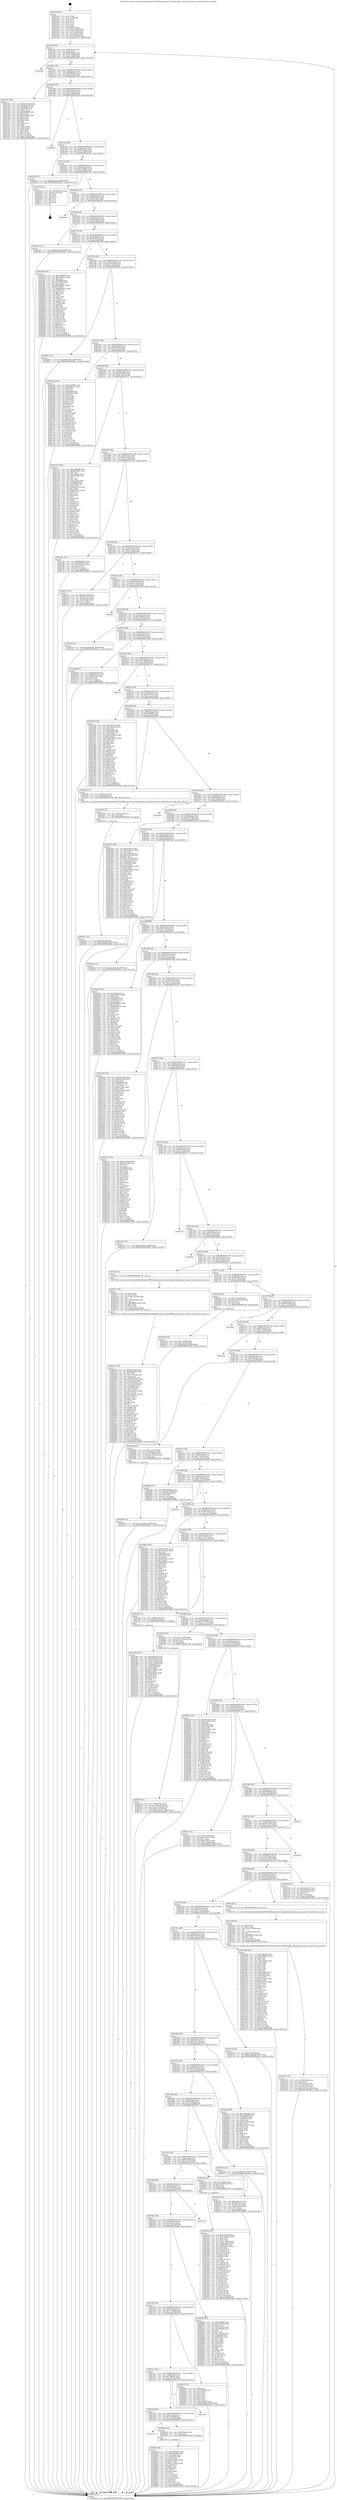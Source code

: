 digraph "0x401420" {
  label = "0x401420 (/mnt/c/Users/mathe/Desktop/tcc/POCII/binaries/extr_linuxblockblk.h_blk_queue_bounce_Final-ollvm.out::main(0))"
  labelloc = "t"
  node[shape=record]

  Entry [label="",width=0.3,height=0.3,shape=circle,fillcolor=black,style=filled]
  "0x40144f" [label="{
     0x40144f [29]\l
     | [instrs]\l
     &nbsp;&nbsp;0x40144f \<+3\>: mov -0x80(%rbp),%eax\l
     &nbsp;&nbsp;0x401452 \<+2\>: mov %eax,%ecx\l
     &nbsp;&nbsp;0x401454 \<+6\>: sub $0x86448a3d,%ecx\l
     &nbsp;&nbsp;0x40145a \<+6\>: mov %eax,-0x84(%rbp)\l
     &nbsp;&nbsp;0x401460 \<+6\>: mov %ecx,-0x88(%rbp)\l
     &nbsp;&nbsp;0x401466 \<+6\>: je 0000000000402698 \<main+0x1278\>\l
  }"]
  "0x402698" [label="{
     0x402698\l
  }", style=dashed]
  "0x40146c" [label="{
     0x40146c [28]\l
     | [instrs]\l
     &nbsp;&nbsp;0x40146c \<+5\>: jmp 0000000000401471 \<main+0x51\>\l
     &nbsp;&nbsp;0x401471 \<+6\>: mov -0x84(%rbp),%eax\l
     &nbsp;&nbsp;0x401477 \<+5\>: sub $0x888b38a5,%eax\l
     &nbsp;&nbsp;0x40147c \<+6\>: mov %eax,-0x8c(%rbp)\l
     &nbsp;&nbsp;0x401482 \<+6\>: je 0000000000401a91 \<main+0x671\>\l
  }"]
  Exit [label="",width=0.3,height=0.3,shape=circle,fillcolor=black,style=filled,peripheries=2]
  "0x401a91" [label="{
     0x401a91 [88]\l
     | [instrs]\l
     &nbsp;&nbsp;0x401a91 \<+5\>: mov $0xf2d013eb,%eax\l
     &nbsp;&nbsp;0x401a96 \<+5\>: mov $0xc2c8170,%ecx\l
     &nbsp;&nbsp;0x401a9b \<+7\>: mov 0x405068,%edx\l
     &nbsp;&nbsp;0x401aa2 \<+7\>: mov 0x405054,%esi\l
     &nbsp;&nbsp;0x401aa9 \<+2\>: mov %edx,%edi\l
     &nbsp;&nbsp;0x401aab \<+6\>: add $0xfd8ad69f,%edi\l
     &nbsp;&nbsp;0x401ab1 \<+3\>: sub $0x1,%edi\l
     &nbsp;&nbsp;0x401ab4 \<+6\>: sub $0xfd8ad69f,%edi\l
     &nbsp;&nbsp;0x401aba \<+3\>: imul %edi,%edx\l
     &nbsp;&nbsp;0x401abd \<+3\>: and $0x1,%edx\l
     &nbsp;&nbsp;0x401ac0 \<+3\>: cmp $0x0,%edx\l
     &nbsp;&nbsp;0x401ac3 \<+4\>: sete %r8b\l
     &nbsp;&nbsp;0x401ac7 \<+3\>: cmp $0xa,%esi\l
     &nbsp;&nbsp;0x401aca \<+4\>: setl %r9b\l
     &nbsp;&nbsp;0x401ace \<+3\>: mov %r8b,%r10b\l
     &nbsp;&nbsp;0x401ad1 \<+3\>: and %r9b,%r10b\l
     &nbsp;&nbsp;0x401ad4 \<+3\>: xor %r9b,%r8b\l
     &nbsp;&nbsp;0x401ad7 \<+3\>: or %r8b,%r10b\l
     &nbsp;&nbsp;0x401ada \<+4\>: test $0x1,%r10b\l
     &nbsp;&nbsp;0x401ade \<+3\>: cmovne %ecx,%eax\l
     &nbsp;&nbsp;0x401ae1 \<+3\>: mov %eax,-0x80(%rbp)\l
     &nbsp;&nbsp;0x401ae4 \<+5\>: jmp 00000000004028eb \<main+0x14cb\>\l
  }"]
  "0x401488" [label="{
     0x401488 [28]\l
     | [instrs]\l
     &nbsp;&nbsp;0x401488 \<+5\>: jmp 000000000040148d \<main+0x6d\>\l
     &nbsp;&nbsp;0x40148d \<+6\>: mov -0x84(%rbp),%eax\l
     &nbsp;&nbsp;0x401493 \<+5\>: sub $0x8e21be0a,%eax\l
     &nbsp;&nbsp;0x401498 \<+6\>: mov %eax,-0x90(%rbp)\l
     &nbsp;&nbsp;0x40149e \<+6\>: je 0000000000402848 \<main+0x1428\>\l
  }"]
  "0x40262e" [label="{
     0x40262e [94]\l
     | [instrs]\l
     &nbsp;&nbsp;0x40262e \<+5\>: mov $0x2d68ed5d,%ecx\l
     &nbsp;&nbsp;0x402633 \<+5\>: mov $0xae9c5bf9,%edx\l
     &nbsp;&nbsp;0x402638 \<+7\>: mov 0x405068,%esi\l
     &nbsp;&nbsp;0x40263f \<+8\>: mov 0x405054,%r8d\l
     &nbsp;&nbsp;0x402647 \<+3\>: mov %esi,%r9d\l
     &nbsp;&nbsp;0x40264a \<+7\>: add $0xe7c3b0ba,%r9d\l
     &nbsp;&nbsp;0x402651 \<+4\>: sub $0x1,%r9d\l
     &nbsp;&nbsp;0x402655 \<+7\>: sub $0xe7c3b0ba,%r9d\l
     &nbsp;&nbsp;0x40265c \<+4\>: imul %r9d,%esi\l
     &nbsp;&nbsp;0x402660 \<+3\>: and $0x1,%esi\l
     &nbsp;&nbsp;0x402663 \<+3\>: cmp $0x0,%esi\l
     &nbsp;&nbsp;0x402666 \<+4\>: sete %r10b\l
     &nbsp;&nbsp;0x40266a \<+4\>: cmp $0xa,%r8d\l
     &nbsp;&nbsp;0x40266e \<+4\>: setl %r11b\l
     &nbsp;&nbsp;0x402672 \<+3\>: mov %r10b,%bl\l
     &nbsp;&nbsp;0x402675 \<+3\>: and %r11b,%bl\l
     &nbsp;&nbsp;0x402678 \<+3\>: xor %r11b,%r10b\l
     &nbsp;&nbsp;0x40267b \<+3\>: or %r10b,%bl\l
     &nbsp;&nbsp;0x40267e \<+3\>: test $0x1,%bl\l
     &nbsp;&nbsp;0x402681 \<+3\>: cmovne %edx,%ecx\l
     &nbsp;&nbsp;0x402684 \<+3\>: mov %ecx,-0x80(%rbp)\l
     &nbsp;&nbsp;0x402687 \<+5\>: jmp 00000000004028eb \<main+0x14cb\>\l
  }"]
  "0x402848" [label="{
     0x402848\l
  }", style=dashed]
  "0x4014a4" [label="{
     0x4014a4 [28]\l
     | [instrs]\l
     &nbsp;&nbsp;0x4014a4 \<+5\>: jmp 00000000004014a9 \<main+0x89\>\l
     &nbsp;&nbsp;0x4014a9 \<+6\>: mov -0x84(%rbp),%eax\l
     &nbsp;&nbsp;0x4014af \<+5\>: sub $0x9304dcd2,%eax\l
     &nbsp;&nbsp;0x4014b4 \<+6\>: mov %eax,-0x94(%rbp)\l
     &nbsp;&nbsp;0x4014ba \<+6\>: je 00000000004023e4 \<main+0xfc4\>\l
  }"]
  "0x401a54" [label="{
     0x401a54\l
  }", style=dashed]
  "0x4023e4" [label="{
     0x4023e4 [12]\l
     | [instrs]\l
     &nbsp;&nbsp;0x4023e4 \<+7\>: movl $0xba210c3a,-0x80(%rbp)\l
     &nbsp;&nbsp;0x4023eb \<+5\>: jmp 00000000004028eb \<main+0x14cb\>\l
  }"]
  "0x4014c0" [label="{
     0x4014c0 [28]\l
     | [instrs]\l
     &nbsp;&nbsp;0x4014c0 \<+5\>: jmp 00000000004014c5 \<main+0xa5\>\l
     &nbsp;&nbsp;0x4014c5 \<+6\>: mov -0x84(%rbp),%eax\l
     &nbsp;&nbsp;0x4014cb \<+5\>: sub $0x97a26262,%eax\l
     &nbsp;&nbsp;0x4014d0 \<+6\>: mov %eax,-0x98(%rbp)\l
     &nbsp;&nbsp;0x4014d6 \<+6\>: je 00000000004027b0 \<main+0x1390\>\l
  }"]
  "0x402622" [label="{
     0x402622 [12]\l
     | [instrs]\l
     &nbsp;&nbsp;0x402622 \<+4\>: mov -0x68(%rbp),%rax\l
     &nbsp;&nbsp;0x402626 \<+3\>: mov %rax,%rdi\l
     &nbsp;&nbsp;0x402629 \<+5\>: call 0000000000401030 \<free@plt\>\l
     | [calls]\l
     &nbsp;&nbsp;0x401030 \{1\} (unknown)\l
  }"]
  "0x4027b0" [label="{
     0x4027b0 [21]\l
     | [instrs]\l
     &nbsp;&nbsp;0x4027b0 \<+3\>: mov -0x38(%rbp),%eax\l
     &nbsp;&nbsp;0x4027b3 \<+7\>: add $0x158,%rsp\l
     &nbsp;&nbsp;0x4027ba \<+1\>: pop %rbx\l
     &nbsp;&nbsp;0x4027bb \<+2\>: pop %r12\l
     &nbsp;&nbsp;0x4027bd \<+2\>: pop %r13\l
     &nbsp;&nbsp;0x4027bf \<+2\>: pop %r14\l
     &nbsp;&nbsp;0x4027c1 \<+2\>: pop %r15\l
     &nbsp;&nbsp;0x4027c3 \<+1\>: pop %rbp\l
     &nbsp;&nbsp;0x4027c4 \<+1\>: ret\l
  }"]
  "0x4014dc" [label="{
     0x4014dc [28]\l
     | [instrs]\l
     &nbsp;&nbsp;0x4014dc \<+5\>: jmp 00000000004014e1 \<main+0xc1\>\l
     &nbsp;&nbsp;0x4014e1 \<+6\>: mov -0x84(%rbp),%eax\l
     &nbsp;&nbsp;0x4014e7 \<+5\>: sub $0x9f379e01,%eax\l
     &nbsp;&nbsp;0x4014ec \<+6\>: mov %eax,-0x9c(%rbp)\l
     &nbsp;&nbsp;0x4014f2 \<+6\>: je 00000000004028bb \<main+0x149b\>\l
  }"]
  "0x401a38" [label="{
     0x401a38 [28]\l
     | [instrs]\l
     &nbsp;&nbsp;0x401a38 \<+5\>: jmp 0000000000401a3d \<main+0x61d\>\l
     &nbsp;&nbsp;0x401a3d \<+6\>: mov -0x84(%rbp),%eax\l
     &nbsp;&nbsp;0x401a43 \<+5\>: sub $0x76ae096f,%eax\l
     &nbsp;&nbsp;0x401a48 \<+6\>: mov %eax,-0x160(%rbp)\l
     &nbsp;&nbsp;0x401a4e \<+6\>: je 0000000000402622 \<main+0x1202\>\l
  }"]
  "0x4028bb" [label="{
     0x4028bb\l
  }", style=dashed]
  "0x4014f8" [label="{
     0x4014f8 [28]\l
     | [instrs]\l
     &nbsp;&nbsp;0x4014f8 \<+5\>: jmp 00000000004014fd \<main+0xdd\>\l
     &nbsp;&nbsp;0x4014fd \<+6\>: mov -0x84(%rbp),%eax\l
     &nbsp;&nbsp;0x401503 \<+5\>: sub $0xa02886ec,%eax\l
     &nbsp;&nbsp;0x401508 \<+6\>: mov %eax,-0xa0(%rbp)\l
     &nbsp;&nbsp;0x40150e \<+6\>: je 0000000000401e81 \<main+0xa61\>\l
  }"]
  "0x4027ed" [label="{
     0x4027ed\l
  }", style=dashed]
  "0x401e81" [label="{
     0x401e81 [12]\l
     | [instrs]\l
     &nbsp;&nbsp;0x401e81 \<+7\>: movl $0xaf53e03f,-0x80(%rbp)\l
     &nbsp;&nbsp;0x401e88 \<+5\>: jmp 00000000004028eb \<main+0x14cb\>\l
  }"]
  "0x401514" [label="{
     0x401514 [28]\l
     | [instrs]\l
     &nbsp;&nbsp;0x401514 \<+5\>: jmp 0000000000401519 \<main+0xf9\>\l
     &nbsp;&nbsp;0x401519 \<+6\>: mov -0x84(%rbp),%eax\l
     &nbsp;&nbsp;0x40151f \<+5\>: sub $0xa549556c,%eax\l
     &nbsp;&nbsp;0x401524 \<+6\>: mov %eax,-0xa4(%rbp)\l
     &nbsp;&nbsp;0x40152a \<+6\>: je 0000000000401fd9 \<main+0xbb9\>\l
  }"]
  "0x401a1c" [label="{
     0x401a1c [28]\l
     | [instrs]\l
     &nbsp;&nbsp;0x401a1c \<+5\>: jmp 0000000000401a21 \<main+0x601\>\l
     &nbsp;&nbsp;0x401a21 \<+6\>: mov -0x84(%rbp),%eax\l
     &nbsp;&nbsp;0x401a27 \<+5\>: sub $0x73ffea5e,%eax\l
     &nbsp;&nbsp;0x401a2c \<+6\>: mov %eax,-0x15c(%rbp)\l
     &nbsp;&nbsp;0x401a32 \<+6\>: je 00000000004027ed \<main+0x13cd\>\l
  }"]
  "0x401fd9" [label="{
     0x401fd9 [144]\l
     | [instrs]\l
     &nbsp;&nbsp;0x401fd9 \<+5\>: mov $0xd0b8ff60,%eax\l
     &nbsp;&nbsp;0x401fde \<+5\>: mov $0x6ede57aa,%ecx\l
     &nbsp;&nbsp;0x401fe3 \<+2\>: mov $0x1,%dl\l
     &nbsp;&nbsp;0x401fe5 \<+7\>: mov 0x405068,%esi\l
     &nbsp;&nbsp;0x401fec \<+7\>: mov 0x405054,%edi\l
     &nbsp;&nbsp;0x401ff3 \<+3\>: mov %esi,%r8d\l
     &nbsp;&nbsp;0x401ff6 \<+7\>: add $0xf8ba0d27,%r8d\l
     &nbsp;&nbsp;0x401ffd \<+4\>: sub $0x1,%r8d\l
     &nbsp;&nbsp;0x402001 \<+7\>: sub $0xf8ba0d27,%r8d\l
     &nbsp;&nbsp;0x402008 \<+4\>: imul %r8d,%esi\l
     &nbsp;&nbsp;0x40200c \<+3\>: and $0x1,%esi\l
     &nbsp;&nbsp;0x40200f \<+3\>: cmp $0x0,%esi\l
     &nbsp;&nbsp;0x402012 \<+4\>: sete %r9b\l
     &nbsp;&nbsp;0x402016 \<+3\>: cmp $0xa,%edi\l
     &nbsp;&nbsp;0x402019 \<+4\>: setl %r10b\l
     &nbsp;&nbsp;0x40201d \<+3\>: mov %r9b,%r11b\l
     &nbsp;&nbsp;0x402020 \<+4\>: xor $0xff,%r11b\l
     &nbsp;&nbsp;0x402024 \<+3\>: mov %r10b,%bl\l
     &nbsp;&nbsp;0x402027 \<+3\>: xor $0xff,%bl\l
     &nbsp;&nbsp;0x40202a \<+3\>: xor $0x0,%dl\l
     &nbsp;&nbsp;0x40202d \<+3\>: mov %r11b,%r14b\l
     &nbsp;&nbsp;0x402030 \<+4\>: and $0x0,%r14b\l
     &nbsp;&nbsp;0x402034 \<+3\>: and %dl,%r9b\l
     &nbsp;&nbsp;0x402037 \<+3\>: mov %bl,%r15b\l
     &nbsp;&nbsp;0x40203a \<+4\>: and $0x0,%r15b\l
     &nbsp;&nbsp;0x40203e \<+3\>: and %dl,%r10b\l
     &nbsp;&nbsp;0x402041 \<+3\>: or %r9b,%r14b\l
     &nbsp;&nbsp;0x402044 \<+3\>: or %r10b,%r15b\l
     &nbsp;&nbsp;0x402047 \<+3\>: xor %r15b,%r14b\l
     &nbsp;&nbsp;0x40204a \<+3\>: or %bl,%r11b\l
     &nbsp;&nbsp;0x40204d \<+4\>: xor $0xff,%r11b\l
     &nbsp;&nbsp;0x402051 \<+3\>: or $0x0,%dl\l
     &nbsp;&nbsp;0x402054 \<+3\>: and %dl,%r11b\l
     &nbsp;&nbsp;0x402057 \<+3\>: or %r11b,%r14b\l
     &nbsp;&nbsp;0x40205a \<+4\>: test $0x1,%r14b\l
     &nbsp;&nbsp;0x40205e \<+3\>: cmovne %ecx,%eax\l
     &nbsp;&nbsp;0x402061 \<+3\>: mov %eax,-0x80(%rbp)\l
     &nbsp;&nbsp;0x402064 \<+5\>: jmp 00000000004028eb \<main+0x14cb\>\l
  }"]
  "0x401530" [label="{
     0x401530 [28]\l
     | [instrs]\l
     &nbsp;&nbsp;0x401530 \<+5\>: jmp 0000000000401535 \<main+0x115\>\l
     &nbsp;&nbsp;0x401535 \<+6\>: mov -0x84(%rbp),%eax\l
     &nbsp;&nbsp;0x40153b \<+5\>: sub $0xae9c5bf9,%eax\l
     &nbsp;&nbsp;0x401540 \<+6\>: mov %eax,-0xa8(%rbp)\l
     &nbsp;&nbsp;0x401546 \<+6\>: je 000000000040268c \<main+0x126c\>\l
  }"]
  "0x4025a9" [label="{
     0x4025a9 [33]\l
     | [instrs]\l
     &nbsp;&nbsp;0x4025a9 \<+2\>: xor %eax,%eax\l
     &nbsp;&nbsp;0x4025ab \<+3\>: mov -0x78(%rbp),%ecx\l
     &nbsp;&nbsp;0x4025ae \<+2\>: mov %eax,%edx\l
     &nbsp;&nbsp;0x4025b0 \<+2\>: sub %ecx,%edx\l
     &nbsp;&nbsp;0x4025b2 \<+2\>: mov %eax,%ecx\l
     &nbsp;&nbsp;0x4025b4 \<+3\>: sub $0x1,%ecx\l
     &nbsp;&nbsp;0x4025b7 \<+2\>: add %ecx,%edx\l
     &nbsp;&nbsp;0x4025b9 \<+2\>: sub %edx,%eax\l
     &nbsp;&nbsp;0x4025bb \<+3\>: mov %eax,-0x78(%rbp)\l
     &nbsp;&nbsp;0x4025be \<+7\>: movl $0x5d85af84,-0x80(%rbp)\l
     &nbsp;&nbsp;0x4025c5 \<+5\>: jmp 00000000004028eb \<main+0x14cb\>\l
  }"]
  "0x40268c" [label="{
     0x40268c [12]\l
     | [instrs]\l
     &nbsp;&nbsp;0x40268c \<+7\>: movl $0x4d561919,-0x80(%rbp)\l
     &nbsp;&nbsp;0x402693 \<+5\>: jmp 00000000004028eb \<main+0x14cb\>\l
  }"]
  "0x40154c" [label="{
     0x40154c [28]\l
     | [instrs]\l
     &nbsp;&nbsp;0x40154c \<+5\>: jmp 0000000000401551 \<main+0x131\>\l
     &nbsp;&nbsp;0x401551 \<+6\>: mov -0x84(%rbp),%eax\l
     &nbsp;&nbsp;0x401557 \<+5\>: sub $0xaf53e03f,%eax\l
     &nbsp;&nbsp;0x40155c \<+6\>: mov %eax,-0xac(%rbp)\l
     &nbsp;&nbsp;0x401562 \<+6\>: je 0000000000401bb1 \<main+0x791\>\l
  }"]
  "0x40259d" [label="{
     0x40259d [12]\l
     | [instrs]\l
     &nbsp;&nbsp;0x40259d \<+7\>: movl $0x727cb9be,-0x80(%rbp)\l
     &nbsp;&nbsp;0x4025a4 \<+5\>: jmp 00000000004028eb \<main+0x14cb\>\l
  }"]
  "0x401bb1" [label="{
     0x401bb1 [134]\l
     | [instrs]\l
     &nbsp;&nbsp;0x401bb1 \<+5\>: mov $0xccc8669d,%eax\l
     &nbsp;&nbsp;0x401bb6 \<+5\>: mov $0xaf8d179c,%ecx\l
     &nbsp;&nbsp;0x401bbb \<+2\>: mov $0x1,%dl\l
     &nbsp;&nbsp;0x401bbd \<+2\>: xor %esi,%esi\l
     &nbsp;&nbsp;0x401bbf \<+7\>: mov 0x405068,%edi\l
     &nbsp;&nbsp;0x401bc6 \<+8\>: mov 0x405054,%r8d\l
     &nbsp;&nbsp;0x401bce \<+3\>: sub $0x1,%esi\l
     &nbsp;&nbsp;0x401bd1 \<+3\>: mov %edi,%r9d\l
     &nbsp;&nbsp;0x401bd4 \<+3\>: add %esi,%r9d\l
     &nbsp;&nbsp;0x401bd7 \<+4\>: imul %r9d,%edi\l
     &nbsp;&nbsp;0x401bdb \<+3\>: and $0x1,%edi\l
     &nbsp;&nbsp;0x401bde \<+3\>: cmp $0x0,%edi\l
     &nbsp;&nbsp;0x401be1 \<+4\>: sete %r10b\l
     &nbsp;&nbsp;0x401be5 \<+4\>: cmp $0xa,%r8d\l
     &nbsp;&nbsp;0x401be9 \<+4\>: setl %r11b\l
     &nbsp;&nbsp;0x401bed \<+3\>: mov %r10b,%bl\l
     &nbsp;&nbsp;0x401bf0 \<+3\>: xor $0xff,%bl\l
     &nbsp;&nbsp;0x401bf3 \<+3\>: mov %r11b,%r14b\l
     &nbsp;&nbsp;0x401bf6 \<+4\>: xor $0xff,%r14b\l
     &nbsp;&nbsp;0x401bfa \<+3\>: xor $0x1,%dl\l
     &nbsp;&nbsp;0x401bfd \<+3\>: mov %bl,%r15b\l
     &nbsp;&nbsp;0x401c00 \<+4\>: and $0xff,%r15b\l
     &nbsp;&nbsp;0x401c04 \<+3\>: and %dl,%r10b\l
     &nbsp;&nbsp;0x401c07 \<+3\>: mov %r14b,%r12b\l
     &nbsp;&nbsp;0x401c0a \<+4\>: and $0xff,%r12b\l
     &nbsp;&nbsp;0x401c0e \<+3\>: and %dl,%r11b\l
     &nbsp;&nbsp;0x401c11 \<+3\>: or %r10b,%r15b\l
     &nbsp;&nbsp;0x401c14 \<+3\>: or %r11b,%r12b\l
     &nbsp;&nbsp;0x401c17 \<+3\>: xor %r12b,%r15b\l
     &nbsp;&nbsp;0x401c1a \<+3\>: or %r14b,%bl\l
     &nbsp;&nbsp;0x401c1d \<+3\>: xor $0xff,%bl\l
     &nbsp;&nbsp;0x401c20 \<+3\>: or $0x1,%dl\l
     &nbsp;&nbsp;0x401c23 \<+2\>: and %dl,%bl\l
     &nbsp;&nbsp;0x401c25 \<+3\>: or %bl,%r15b\l
     &nbsp;&nbsp;0x401c28 \<+4\>: test $0x1,%r15b\l
     &nbsp;&nbsp;0x401c2c \<+3\>: cmovne %ecx,%eax\l
     &nbsp;&nbsp;0x401c2f \<+3\>: mov %eax,-0x80(%rbp)\l
     &nbsp;&nbsp;0x401c32 \<+5\>: jmp 00000000004028eb \<main+0x14cb\>\l
  }"]
  "0x401568" [label="{
     0x401568 [28]\l
     | [instrs]\l
     &nbsp;&nbsp;0x401568 \<+5\>: jmp 000000000040156d \<main+0x14d\>\l
     &nbsp;&nbsp;0x40156d \<+6\>: mov -0x84(%rbp),%eax\l
     &nbsp;&nbsp;0x401573 \<+5\>: sub $0xaf8d179c,%eax\l
     &nbsp;&nbsp;0x401578 \<+6\>: mov %eax,-0xb0(%rbp)\l
     &nbsp;&nbsp;0x40157e \<+6\>: je 0000000000401c37 \<main+0x817\>\l
  }"]
  "0x402554" [label="{
     0x402554 [19]\l
     | [instrs]\l
     &nbsp;&nbsp;0x402554 \<+7\>: movl $0x0,-0x78(%rbp)\l
     &nbsp;&nbsp;0x40255b \<+7\>: movl $0x5d85af84,-0x80(%rbp)\l
     &nbsp;&nbsp;0x402562 \<+5\>: jmp 00000000004028eb \<main+0x14cb\>\l
  }"]
  "0x401c37" [label="{
     0x401c37 [164]\l
     | [instrs]\l
     &nbsp;&nbsp;0x401c37 \<+5\>: mov $0xccc8669d,%eax\l
     &nbsp;&nbsp;0x401c3c \<+5\>: mov $0x38ea4681,%ecx\l
     &nbsp;&nbsp;0x401c41 \<+2\>: mov $0x1,%dl\l
     &nbsp;&nbsp;0x401c43 \<+3\>: mov -0x5c(%rbp),%esi\l
     &nbsp;&nbsp;0x401c46 \<+3\>: cmp -0x50(%rbp),%esi\l
     &nbsp;&nbsp;0x401c49 \<+4\>: setl %dil\l
     &nbsp;&nbsp;0x401c4d \<+4\>: and $0x1,%dil\l
     &nbsp;&nbsp;0x401c51 \<+4\>: mov %dil,-0x2a(%rbp)\l
     &nbsp;&nbsp;0x401c55 \<+7\>: mov 0x405068,%esi\l
     &nbsp;&nbsp;0x401c5c \<+8\>: mov 0x405054,%r8d\l
     &nbsp;&nbsp;0x401c64 \<+3\>: mov %esi,%r9d\l
     &nbsp;&nbsp;0x401c67 \<+7\>: add $0x8edb7c12,%r9d\l
     &nbsp;&nbsp;0x401c6e \<+4\>: sub $0x1,%r9d\l
     &nbsp;&nbsp;0x401c72 \<+7\>: sub $0x8edb7c12,%r9d\l
     &nbsp;&nbsp;0x401c79 \<+4\>: imul %r9d,%esi\l
     &nbsp;&nbsp;0x401c7d \<+3\>: and $0x1,%esi\l
     &nbsp;&nbsp;0x401c80 \<+3\>: cmp $0x0,%esi\l
     &nbsp;&nbsp;0x401c83 \<+4\>: sete %dil\l
     &nbsp;&nbsp;0x401c87 \<+4\>: cmp $0xa,%r8d\l
     &nbsp;&nbsp;0x401c8b \<+4\>: setl %r10b\l
     &nbsp;&nbsp;0x401c8f \<+3\>: mov %dil,%r11b\l
     &nbsp;&nbsp;0x401c92 \<+4\>: xor $0xff,%r11b\l
     &nbsp;&nbsp;0x401c96 \<+3\>: mov %r10b,%bl\l
     &nbsp;&nbsp;0x401c99 \<+3\>: xor $0xff,%bl\l
     &nbsp;&nbsp;0x401c9c \<+3\>: xor $0x1,%dl\l
     &nbsp;&nbsp;0x401c9f \<+3\>: mov %r11b,%r14b\l
     &nbsp;&nbsp;0x401ca2 \<+4\>: and $0xff,%r14b\l
     &nbsp;&nbsp;0x401ca6 \<+3\>: and %dl,%dil\l
     &nbsp;&nbsp;0x401ca9 \<+3\>: mov %bl,%r15b\l
     &nbsp;&nbsp;0x401cac \<+4\>: and $0xff,%r15b\l
     &nbsp;&nbsp;0x401cb0 \<+3\>: and %dl,%r10b\l
     &nbsp;&nbsp;0x401cb3 \<+3\>: or %dil,%r14b\l
     &nbsp;&nbsp;0x401cb6 \<+3\>: or %r10b,%r15b\l
     &nbsp;&nbsp;0x401cb9 \<+3\>: xor %r15b,%r14b\l
     &nbsp;&nbsp;0x401cbc \<+3\>: or %bl,%r11b\l
     &nbsp;&nbsp;0x401cbf \<+4\>: xor $0xff,%r11b\l
     &nbsp;&nbsp;0x401cc3 \<+3\>: or $0x1,%dl\l
     &nbsp;&nbsp;0x401cc6 \<+3\>: and %dl,%r11b\l
     &nbsp;&nbsp;0x401cc9 \<+3\>: or %r11b,%r14b\l
     &nbsp;&nbsp;0x401ccc \<+4\>: test $0x1,%r14b\l
     &nbsp;&nbsp;0x401cd0 \<+3\>: cmovne %ecx,%eax\l
     &nbsp;&nbsp;0x401cd3 \<+3\>: mov %eax,-0x80(%rbp)\l
     &nbsp;&nbsp;0x401cd6 \<+5\>: jmp 00000000004028eb \<main+0x14cb\>\l
  }"]
  "0x401584" [label="{
     0x401584 [28]\l
     | [instrs]\l
     &nbsp;&nbsp;0x401584 \<+5\>: jmp 0000000000401589 \<main+0x169\>\l
     &nbsp;&nbsp;0x401589 \<+6\>: mov -0x84(%rbp),%eax\l
     &nbsp;&nbsp;0x40158f \<+5\>: sub $0xb4fc7e52,%eax\l
     &nbsp;&nbsp;0x401594 \<+6\>: mov %eax,-0xb4(%rbp)\l
     &nbsp;&nbsp;0x40159a \<+6\>: je 0000000000401a5e \<main+0x63e\>\l
  }"]
  "0x402548" [label="{
     0x402548 [12]\l
     | [instrs]\l
     &nbsp;&nbsp;0x402548 \<+4\>: mov -0x58(%rbp),%rsi\l
     &nbsp;&nbsp;0x40254c \<+3\>: mov %rsi,%rdi\l
     &nbsp;&nbsp;0x40254f \<+5\>: call 0000000000401030 \<free@plt\>\l
     | [calls]\l
     &nbsp;&nbsp;0x401030 \{1\} (unknown)\l
  }"]
  "0x401a5e" [label="{
     0x401a5e [27]\l
     | [instrs]\l
     &nbsp;&nbsp;0x401a5e \<+5\>: mov $0x888b38a5,%eax\l
     &nbsp;&nbsp;0x401a63 \<+5\>: mov $0x6c000512,%ecx\l
     &nbsp;&nbsp;0x401a68 \<+3\>: mov -0x34(%rbp),%edx\l
     &nbsp;&nbsp;0x401a6b \<+3\>: cmp $0x2,%edx\l
     &nbsp;&nbsp;0x401a6e \<+3\>: cmovne %ecx,%eax\l
     &nbsp;&nbsp;0x401a71 \<+3\>: mov %eax,-0x80(%rbp)\l
     &nbsp;&nbsp;0x401a74 \<+5\>: jmp 00000000004028eb \<main+0x14cb\>\l
  }"]
  "0x4015a0" [label="{
     0x4015a0 [28]\l
     | [instrs]\l
     &nbsp;&nbsp;0x4015a0 \<+5\>: jmp 00000000004015a5 \<main+0x185\>\l
     &nbsp;&nbsp;0x4015a5 \<+6\>: mov -0x84(%rbp),%eax\l
     &nbsp;&nbsp;0x4015ab \<+5\>: sub $0xba210c3a,%eax\l
     &nbsp;&nbsp;0x4015b0 \<+6\>: mov %eax,-0xb8(%rbp)\l
     &nbsp;&nbsp;0x4015b6 \<+6\>: je 0000000000402121 \<main+0xd01\>\l
  }"]
  "0x4028eb" [label="{
     0x4028eb [5]\l
     | [instrs]\l
     &nbsp;&nbsp;0x4028eb \<+5\>: jmp 000000000040144f \<main+0x2f\>\l
  }"]
  "0x401420" [label="{
     0x401420 [47]\l
     | [instrs]\l
     &nbsp;&nbsp;0x401420 \<+1\>: push %rbp\l
     &nbsp;&nbsp;0x401421 \<+3\>: mov %rsp,%rbp\l
     &nbsp;&nbsp;0x401424 \<+2\>: push %r15\l
     &nbsp;&nbsp;0x401426 \<+2\>: push %r14\l
     &nbsp;&nbsp;0x401428 \<+2\>: push %r13\l
     &nbsp;&nbsp;0x40142a \<+2\>: push %r12\l
     &nbsp;&nbsp;0x40142c \<+1\>: push %rbx\l
     &nbsp;&nbsp;0x40142d \<+7\>: sub $0x158,%rsp\l
     &nbsp;&nbsp;0x401434 \<+7\>: movl $0x0,-0x38(%rbp)\l
     &nbsp;&nbsp;0x40143b \<+3\>: mov %edi,-0x3c(%rbp)\l
     &nbsp;&nbsp;0x40143e \<+4\>: mov %rsi,-0x48(%rbp)\l
     &nbsp;&nbsp;0x401442 \<+3\>: mov -0x3c(%rbp),%edi\l
     &nbsp;&nbsp;0x401445 \<+3\>: mov %edi,-0x34(%rbp)\l
     &nbsp;&nbsp;0x401448 \<+7\>: movl $0xb4fc7e52,-0x80(%rbp)\l
  }"]
  "0x4021f3" [label="{
     0x4021f3 [176]\l
     | [instrs]\l
     &nbsp;&nbsp;0x4021f3 \<+5\>: mov $0x8e21be0a,%ecx\l
     &nbsp;&nbsp;0x4021f8 \<+5\>: mov $0xdfb6ed65,%edx\l
     &nbsp;&nbsp;0x4021fd \<+3\>: mov $0x1,%dil\l
     &nbsp;&nbsp;0x402200 \<+6\>: mov -0x170(%rbp),%esi\l
     &nbsp;&nbsp;0x402206 \<+3\>: imul %eax,%esi\l
     &nbsp;&nbsp;0x402209 \<+4\>: mov -0x68(%rbp),%r8\l
     &nbsp;&nbsp;0x40220d \<+4\>: movslq -0x6c(%rbp),%r9\l
     &nbsp;&nbsp;0x402211 \<+4\>: mov (%r8,%r9,8),%r8\l
     &nbsp;&nbsp;0x402215 \<+4\>: movslq -0x74(%rbp),%r9\l
     &nbsp;&nbsp;0x402219 \<+4\>: mov %esi,(%r8,%r9,4)\l
     &nbsp;&nbsp;0x40221d \<+7\>: mov 0x405068,%eax\l
     &nbsp;&nbsp;0x402224 \<+7\>: mov 0x405054,%esi\l
     &nbsp;&nbsp;0x40222b \<+3\>: mov %eax,%r10d\l
     &nbsp;&nbsp;0x40222e \<+7\>: sub $0xe352fc61,%r10d\l
     &nbsp;&nbsp;0x402235 \<+4\>: sub $0x1,%r10d\l
     &nbsp;&nbsp;0x402239 \<+7\>: add $0xe352fc61,%r10d\l
     &nbsp;&nbsp;0x402240 \<+4\>: imul %r10d,%eax\l
     &nbsp;&nbsp;0x402244 \<+3\>: and $0x1,%eax\l
     &nbsp;&nbsp;0x402247 \<+3\>: cmp $0x0,%eax\l
     &nbsp;&nbsp;0x40224a \<+4\>: sete %r11b\l
     &nbsp;&nbsp;0x40224e \<+3\>: cmp $0xa,%esi\l
     &nbsp;&nbsp;0x402251 \<+3\>: setl %bl\l
     &nbsp;&nbsp;0x402254 \<+3\>: mov %r11b,%r14b\l
     &nbsp;&nbsp;0x402257 \<+4\>: xor $0xff,%r14b\l
     &nbsp;&nbsp;0x40225b \<+3\>: mov %bl,%r15b\l
     &nbsp;&nbsp;0x40225e \<+4\>: xor $0xff,%r15b\l
     &nbsp;&nbsp;0x402262 \<+4\>: xor $0x1,%dil\l
     &nbsp;&nbsp;0x402266 \<+3\>: mov %r14b,%r12b\l
     &nbsp;&nbsp;0x402269 \<+4\>: and $0xff,%r12b\l
     &nbsp;&nbsp;0x40226d \<+3\>: and %dil,%r11b\l
     &nbsp;&nbsp;0x402270 \<+3\>: mov %r15b,%r13b\l
     &nbsp;&nbsp;0x402273 \<+4\>: and $0xff,%r13b\l
     &nbsp;&nbsp;0x402277 \<+3\>: and %dil,%bl\l
     &nbsp;&nbsp;0x40227a \<+3\>: or %r11b,%r12b\l
     &nbsp;&nbsp;0x40227d \<+3\>: or %bl,%r13b\l
     &nbsp;&nbsp;0x402280 \<+3\>: xor %r13b,%r12b\l
     &nbsp;&nbsp;0x402283 \<+3\>: or %r15b,%r14b\l
     &nbsp;&nbsp;0x402286 \<+4\>: xor $0xff,%r14b\l
     &nbsp;&nbsp;0x40228a \<+4\>: or $0x1,%dil\l
     &nbsp;&nbsp;0x40228e \<+3\>: and %dil,%r14b\l
     &nbsp;&nbsp;0x402291 \<+3\>: or %r14b,%r12b\l
     &nbsp;&nbsp;0x402294 \<+4\>: test $0x1,%r12b\l
     &nbsp;&nbsp;0x402298 \<+3\>: cmovne %edx,%ecx\l
     &nbsp;&nbsp;0x40229b \<+3\>: mov %ecx,-0x80(%rbp)\l
     &nbsp;&nbsp;0x40229e \<+5\>: jmp 00000000004028eb \<main+0x14cb\>\l
  }"]
  "0x402121" [label="{
     0x402121 [27]\l
     | [instrs]\l
     &nbsp;&nbsp;0x402121 \<+5\>: mov $0x2332793f,%eax\l
     &nbsp;&nbsp;0x402126 \<+5\>: mov $0xec671219,%ecx\l
     &nbsp;&nbsp;0x40212b \<+3\>: mov -0x74(%rbp),%edx\l
     &nbsp;&nbsp;0x40212e \<+3\>: cmp -0x70(%rbp),%edx\l
     &nbsp;&nbsp;0x402131 \<+3\>: cmovl %ecx,%eax\l
     &nbsp;&nbsp;0x402134 \<+3\>: mov %eax,-0x80(%rbp)\l
     &nbsp;&nbsp;0x402137 \<+5\>: jmp 00000000004028eb \<main+0x14cb\>\l
  }"]
  "0x4015bc" [label="{
     0x4015bc [28]\l
     | [instrs]\l
     &nbsp;&nbsp;0x4015bc \<+5\>: jmp 00000000004015c1 \<main+0x1a1\>\l
     &nbsp;&nbsp;0x4015c1 \<+6\>: mov -0x84(%rbp),%eax\l
     &nbsp;&nbsp;0x4015c7 \<+5\>: sub $0xbf110f03,%eax\l
     &nbsp;&nbsp;0x4015cc \<+6\>: mov %eax,-0xbc(%rbp)\l
     &nbsp;&nbsp;0x4015d2 \<+6\>: je 00000000004026fc \<main+0x12dc\>\l
  }"]
  "0x4021c7" [label="{
     0x4021c7 [44]\l
     | [instrs]\l
     &nbsp;&nbsp;0x4021c7 \<+2\>: xor %ecx,%ecx\l
     &nbsp;&nbsp;0x4021c9 \<+5\>: mov $0x2,%edx\l
     &nbsp;&nbsp;0x4021ce \<+6\>: mov %edx,-0x16c(%rbp)\l
     &nbsp;&nbsp;0x4021d4 \<+1\>: cltd\l
     &nbsp;&nbsp;0x4021d5 \<+6\>: mov -0x16c(%rbp),%esi\l
     &nbsp;&nbsp;0x4021db \<+2\>: idiv %esi\l
     &nbsp;&nbsp;0x4021dd \<+6\>: imul $0xfffffffe,%edx,%edx\l
     &nbsp;&nbsp;0x4021e3 \<+3\>: sub $0x1,%ecx\l
     &nbsp;&nbsp;0x4021e6 \<+2\>: sub %ecx,%edx\l
     &nbsp;&nbsp;0x4021e8 \<+6\>: mov %edx,-0x170(%rbp)\l
     &nbsp;&nbsp;0x4021ee \<+5\>: call 0000000000401160 \<next_i\>\l
     | [calls]\l
     &nbsp;&nbsp;0x401160 \{1\} (/mnt/c/Users/mathe/Desktop/tcc/POCII/binaries/extr_linuxblockblk.h_blk_queue_bounce_Final-ollvm.out::next_i)\l
  }"]
  "0x4026fc" [label="{
     0x4026fc\l
  }", style=dashed]
  "0x4015d8" [label="{
     0x4015d8 [28]\l
     | [instrs]\l
     &nbsp;&nbsp;0x4015d8 \<+5\>: jmp 00000000004015dd \<main+0x1bd\>\l
     &nbsp;&nbsp;0x4015dd \<+6\>: mov -0x84(%rbp),%eax\l
     &nbsp;&nbsp;0x4015e3 \<+5\>: sub $0xc0a4f9cd,%eax\l
     &nbsp;&nbsp;0x4015e8 \<+6\>: mov %eax,-0xc0(%rbp)\l
     &nbsp;&nbsp;0x4015ee \<+6\>: je 0000000000401fcd \<main+0xbad\>\l
  }"]
  "0x402102" [label="{
     0x402102 [31]\l
     | [instrs]\l
     &nbsp;&nbsp;0x402102 \<+4\>: mov -0x68(%rbp),%rdi\l
     &nbsp;&nbsp;0x402106 \<+4\>: movslq -0x6c(%rbp),%rcx\l
     &nbsp;&nbsp;0x40210a \<+4\>: mov %rax,(%rdi,%rcx,8)\l
     &nbsp;&nbsp;0x40210e \<+7\>: movl $0x0,-0x74(%rbp)\l
     &nbsp;&nbsp;0x402115 \<+7\>: movl $0xba210c3a,-0x80(%rbp)\l
     &nbsp;&nbsp;0x40211c \<+5\>: jmp 00000000004028eb \<main+0x14cb\>\l
  }"]
  "0x401fcd" [label="{
     0x401fcd [12]\l
     | [instrs]\l
     &nbsp;&nbsp;0x401fcd \<+7\>: movl $0xa549556c,-0x80(%rbp)\l
     &nbsp;&nbsp;0x401fd4 \<+5\>: jmp 00000000004028eb \<main+0x14cb\>\l
  }"]
  "0x4015f4" [label="{
     0x4015f4 [28]\l
     | [instrs]\l
     &nbsp;&nbsp;0x4015f4 \<+5\>: jmp 00000000004015f9 \<main+0x1d9\>\l
     &nbsp;&nbsp;0x4015f9 \<+6\>: mov -0x84(%rbp),%eax\l
     &nbsp;&nbsp;0x4015ff \<+5\>: sub $0xc5831fb1,%eax\l
     &nbsp;&nbsp;0x401604 \<+6\>: mov %eax,-0xc4(%rbp)\l
     &nbsp;&nbsp;0x40160a \<+6\>: je 0000000000401b68 \<main+0x748\>\l
  }"]
  "0x401a00" [label="{
     0x401a00 [28]\l
     | [instrs]\l
     &nbsp;&nbsp;0x401a00 \<+5\>: jmp 0000000000401a05 \<main+0x5e5\>\l
     &nbsp;&nbsp;0x401a05 \<+6\>: mov -0x84(%rbp),%eax\l
     &nbsp;&nbsp;0x401a0b \<+5\>: sub $0x727cb9be,%eax\l
     &nbsp;&nbsp;0x401a10 \<+6\>: mov %eax,-0x158(%rbp)\l
     &nbsp;&nbsp;0x401a16 \<+6\>: je 00000000004025a9 \<main+0x1189\>\l
  }"]
  "0x401b68" [label="{
     0x401b68 [27]\l
     | [instrs]\l
     &nbsp;&nbsp;0x401b68 \<+5\>: mov $0x86448a3d,%eax\l
     &nbsp;&nbsp;0x401b6d \<+5\>: mov $0xf6f6761e,%ecx\l
     &nbsp;&nbsp;0x401b72 \<+3\>: mov -0x30(%rbp),%edx\l
     &nbsp;&nbsp;0x401b75 \<+3\>: cmp $0x0,%edx\l
     &nbsp;&nbsp;0x401b78 \<+3\>: cmove %ecx,%eax\l
     &nbsp;&nbsp;0x401b7b \<+3\>: mov %eax,-0x80(%rbp)\l
     &nbsp;&nbsp;0x401b7e \<+5\>: jmp 00000000004028eb \<main+0x14cb\>\l
  }"]
  "0x401610" [label="{
     0x401610 [28]\l
     | [instrs]\l
     &nbsp;&nbsp;0x401610 \<+5\>: jmp 0000000000401615 \<main+0x1f5\>\l
     &nbsp;&nbsp;0x401615 \<+6\>: mov -0x84(%rbp),%eax\l
     &nbsp;&nbsp;0x40161b \<+5\>: sub $0xccc8669d,%eax\l
     &nbsp;&nbsp;0x401620 \<+6\>: mov %eax,-0xc8(%rbp)\l
     &nbsp;&nbsp;0x401626 \<+6\>: je 00000000004027e1 \<main+0x13c1\>\l
  }"]
  "0x402069" [label="{
     0x402069 [103]\l
     | [instrs]\l
     &nbsp;&nbsp;0x402069 \<+5\>: mov $0xd0b8ff60,%eax\l
     &nbsp;&nbsp;0x40206e \<+5\>: mov $0x1785e36,%ecx\l
     &nbsp;&nbsp;0x402073 \<+2\>: xor %edx,%edx\l
     &nbsp;&nbsp;0x402075 \<+3\>: mov -0x6c(%rbp),%esi\l
     &nbsp;&nbsp;0x402078 \<+3\>: cmp -0x60(%rbp),%esi\l
     &nbsp;&nbsp;0x40207b \<+4\>: setl %dil\l
     &nbsp;&nbsp;0x40207f \<+4\>: and $0x1,%dil\l
     &nbsp;&nbsp;0x402083 \<+4\>: mov %dil,-0x29(%rbp)\l
     &nbsp;&nbsp;0x402087 \<+7\>: mov 0x405068,%esi\l
     &nbsp;&nbsp;0x40208e \<+8\>: mov 0x405054,%r8d\l
     &nbsp;&nbsp;0x402096 \<+3\>: sub $0x1,%edx\l
     &nbsp;&nbsp;0x402099 \<+3\>: mov %esi,%r9d\l
     &nbsp;&nbsp;0x40209c \<+3\>: add %edx,%r9d\l
     &nbsp;&nbsp;0x40209f \<+4\>: imul %r9d,%esi\l
     &nbsp;&nbsp;0x4020a3 \<+3\>: and $0x1,%esi\l
     &nbsp;&nbsp;0x4020a6 \<+3\>: cmp $0x0,%esi\l
     &nbsp;&nbsp;0x4020a9 \<+4\>: sete %dil\l
     &nbsp;&nbsp;0x4020ad \<+4\>: cmp $0xa,%r8d\l
     &nbsp;&nbsp;0x4020b1 \<+4\>: setl %r10b\l
     &nbsp;&nbsp;0x4020b5 \<+3\>: mov %dil,%r11b\l
     &nbsp;&nbsp;0x4020b8 \<+3\>: and %r10b,%r11b\l
     &nbsp;&nbsp;0x4020bb \<+3\>: xor %r10b,%dil\l
     &nbsp;&nbsp;0x4020be \<+3\>: or %dil,%r11b\l
     &nbsp;&nbsp;0x4020c1 \<+4\>: test $0x1,%r11b\l
     &nbsp;&nbsp;0x4020c5 \<+3\>: cmovne %ecx,%eax\l
     &nbsp;&nbsp;0x4020c8 \<+3\>: mov %eax,-0x80(%rbp)\l
     &nbsp;&nbsp;0x4020cb \<+5\>: jmp 00000000004028eb \<main+0x14cb\>\l
  }"]
  "0x4027e1" [label="{
     0x4027e1\l
  }", style=dashed]
  "0x40162c" [label="{
     0x40162c [28]\l
     | [instrs]\l
     &nbsp;&nbsp;0x40162c \<+5\>: jmp 0000000000401631 \<main+0x211\>\l
     &nbsp;&nbsp;0x401631 \<+6\>: mov -0x84(%rbp),%eax\l
     &nbsp;&nbsp;0x401637 \<+5\>: sub $0xccf197ce,%eax\l
     &nbsp;&nbsp;0x40163c \<+6\>: mov %eax,-0xcc(%rbp)\l
     &nbsp;&nbsp;0x401642 \<+6\>: je 0000000000401d48 \<main+0x928\>\l
  }"]
  "0x4019e4" [label="{
     0x4019e4 [28]\l
     | [instrs]\l
     &nbsp;&nbsp;0x4019e4 \<+5\>: jmp 00000000004019e9 \<main+0x5c9\>\l
     &nbsp;&nbsp;0x4019e9 \<+6\>: mov -0x84(%rbp),%eax\l
     &nbsp;&nbsp;0x4019ef \<+5\>: sub $0x6ede57aa,%eax\l
     &nbsp;&nbsp;0x4019f4 \<+6\>: mov %eax,-0x154(%rbp)\l
     &nbsp;&nbsp;0x4019fa \<+6\>: je 0000000000402069 \<main+0xc49\>\l
  }"]
  "0x401d48" [label="{
     0x401d48 [144]\l
     | [instrs]\l
     &nbsp;&nbsp;0x401d48 \<+5\>: mov $0x73ffea5e,%eax\l
     &nbsp;&nbsp;0x401d4d \<+5\>: mov $0x4d2ae1af,%ecx\l
     &nbsp;&nbsp;0x401d52 \<+2\>: mov $0x1,%dl\l
     &nbsp;&nbsp;0x401d54 \<+7\>: mov 0x405068,%esi\l
     &nbsp;&nbsp;0x401d5b \<+7\>: mov 0x405054,%edi\l
     &nbsp;&nbsp;0x401d62 \<+3\>: mov %esi,%r8d\l
     &nbsp;&nbsp;0x401d65 \<+7\>: sub $0x8b140897,%r8d\l
     &nbsp;&nbsp;0x401d6c \<+4\>: sub $0x1,%r8d\l
     &nbsp;&nbsp;0x401d70 \<+7\>: add $0x8b140897,%r8d\l
     &nbsp;&nbsp;0x401d77 \<+4\>: imul %r8d,%esi\l
     &nbsp;&nbsp;0x401d7b \<+3\>: and $0x1,%esi\l
     &nbsp;&nbsp;0x401d7e \<+3\>: cmp $0x0,%esi\l
     &nbsp;&nbsp;0x401d81 \<+4\>: sete %r9b\l
     &nbsp;&nbsp;0x401d85 \<+3\>: cmp $0xa,%edi\l
     &nbsp;&nbsp;0x401d88 \<+4\>: setl %r10b\l
     &nbsp;&nbsp;0x401d8c \<+3\>: mov %r9b,%r11b\l
     &nbsp;&nbsp;0x401d8f \<+4\>: xor $0xff,%r11b\l
     &nbsp;&nbsp;0x401d93 \<+3\>: mov %r10b,%bl\l
     &nbsp;&nbsp;0x401d96 \<+3\>: xor $0xff,%bl\l
     &nbsp;&nbsp;0x401d99 \<+3\>: xor $0x1,%dl\l
     &nbsp;&nbsp;0x401d9c \<+3\>: mov %r11b,%r14b\l
     &nbsp;&nbsp;0x401d9f \<+4\>: and $0xff,%r14b\l
     &nbsp;&nbsp;0x401da3 \<+3\>: and %dl,%r9b\l
     &nbsp;&nbsp;0x401da6 \<+3\>: mov %bl,%r15b\l
     &nbsp;&nbsp;0x401da9 \<+4\>: and $0xff,%r15b\l
     &nbsp;&nbsp;0x401dad \<+3\>: and %dl,%r10b\l
     &nbsp;&nbsp;0x401db0 \<+3\>: or %r9b,%r14b\l
     &nbsp;&nbsp;0x401db3 \<+3\>: or %r10b,%r15b\l
     &nbsp;&nbsp;0x401db6 \<+3\>: xor %r15b,%r14b\l
     &nbsp;&nbsp;0x401db9 \<+3\>: or %bl,%r11b\l
     &nbsp;&nbsp;0x401dbc \<+4\>: xor $0xff,%r11b\l
     &nbsp;&nbsp;0x401dc0 \<+3\>: or $0x1,%dl\l
     &nbsp;&nbsp;0x401dc3 \<+3\>: and %dl,%r11b\l
     &nbsp;&nbsp;0x401dc6 \<+3\>: or %r11b,%r14b\l
     &nbsp;&nbsp;0x401dc9 \<+4\>: test $0x1,%r14b\l
     &nbsp;&nbsp;0x401dcd \<+3\>: cmovne %ecx,%eax\l
     &nbsp;&nbsp;0x401dd0 \<+3\>: mov %eax,-0x80(%rbp)\l
     &nbsp;&nbsp;0x401dd3 \<+5\>: jmp 00000000004028eb \<main+0x14cb\>\l
  }"]
  "0x401648" [label="{
     0x401648 [28]\l
     | [instrs]\l
     &nbsp;&nbsp;0x401648 \<+5\>: jmp 000000000040164d \<main+0x22d\>\l
     &nbsp;&nbsp;0x40164d \<+6\>: mov -0x84(%rbp),%eax\l
     &nbsp;&nbsp;0x401653 \<+5\>: sub $0xcf6800a0,%eax\l
     &nbsp;&nbsp;0x401658 \<+6\>: mov %eax,-0xd0(%rbp)\l
     &nbsp;&nbsp;0x40165e \<+6\>: je 000000000040253b \<main+0x111b\>\l
  }"]
  "0x401a79" [label="{
     0x401a79\l
  }", style=dashed]
  "0x40253b" [label="{
     0x40253b [13]\l
     | [instrs]\l
     &nbsp;&nbsp;0x40253b \<+4\>: mov -0x58(%rbp),%rdi\l
     &nbsp;&nbsp;0x40253f \<+4\>: mov -0x68(%rbp),%rsi\l
     &nbsp;&nbsp;0x402543 \<+5\>: call 0000000000401240 \<blk_queue_bounce\>\l
     | [calls]\l
     &nbsp;&nbsp;0x401240 \{1\} (/mnt/c/Users/mathe/Desktop/tcc/POCII/binaries/extr_linuxblockblk.h_blk_queue_bounce_Final-ollvm.out::blk_queue_bounce)\l
  }"]
  "0x401664" [label="{
     0x401664 [28]\l
     | [instrs]\l
     &nbsp;&nbsp;0x401664 \<+5\>: jmp 0000000000401669 \<main+0x249\>\l
     &nbsp;&nbsp;0x401669 \<+6\>: mov -0x84(%rbp),%eax\l
     &nbsp;&nbsp;0x40166f \<+5\>: sub $0xd0b8ff60,%eax\l
     &nbsp;&nbsp;0x401674 \<+6\>: mov %eax,-0xd4(%rbp)\l
     &nbsp;&nbsp;0x40167a \<+6\>: je 000000000040283c \<main+0x141c\>\l
  }"]
  "0x401f34" [label="{
     0x401f34 [153]\l
     | [instrs]\l
     &nbsp;&nbsp;0x401f34 \<+5\>: mov $0xf7b09728,%ecx\l
     &nbsp;&nbsp;0x401f39 \<+5\>: mov $0xc0a4f9cd,%edx\l
     &nbsp;&nbsp;0x401f3e \<+3\>: mov $0x1,%sil\l
     &nbsp;&nbsp;0x401f41 \<+3\>: xor %r8d,%r8d\l
     &nbsp;&nbsp;0x401f44 \<+4\>: mov %rax,-0x68(%rbp)\l
     &nbsp;&nbsp;0x401f48 \<+7\>: movl $0x0,-0x6c(%rbp)\l
     &nbsp;&nbsp;0x401f4f \<+8\>: mov 0x405068,%r9d\l
     &nbsp;&nbsp;0x401f57 \<+8\>: mov 0x405054,%r10d\l
     &nbsp;&nbsp;0x401f5f \<+4\>: sub $0x1,%r8d\l
     &nbsp;&nbsp;0x401f63 \<+3\>: mov %r9d,%r11d\l
     &nbsp;&nbsp;0x401f66 \<+3\>: add %r8d,%r11d\l
     &nbsp;&nbsp;0x401f69 \<+4\>: imul %r11d,%r9d\l
     &nbsp;&nbsp;0x401f6d \<+4\>: and $0x1,%r9d\l
     &nbsp;&nbsp;0x401f71 \<+4\>: cmp $0x0,%r9d\l
     &nbsp;&nbsp;0x401f75 \<+3\>: sete %bl\l
     &nbsp;&nbsp;0x401f78 \<+4\>: cmp $0xa,%r10d\l
     &nbsp;&nbsp;0x401f7c \<+4\>: setl %r14b\l
     &nbsp;&nbsp;0x401f80 \<+3\>: mov %bl,%r15b\l
     &nbsp;&nbsp;0x401f83 \<+4\>: xor $0xff,%r15b\l
     &nbsp;&nbsp;0x401f87 \<+3\>: mov %r14b,%r12b\l
     &nbsp;&nbsp;0x401f8a \<+4\>: xor $0xff,%r12b\l
     &nbsp;&nbsp;0x401f8e \<+4\>: xor $0x0,%sil\l
     &nbsp;&nbsp;0x401f92 \<+3\>: mov %r15b,%r13b\l
     &nbsp;&nbsp;0x401f95 \<+4\>: and $0x0,%r13b\l
     &nbsp;&nbsp;0x401f99 \<+3\>: and %sil,%bl\l
     &nbsp;&nbsp;0x401f9c \<+3\>: mov %r12b,%al\l
     &nbsp;&nbsp;0x401f9f \<+2\>: and $0x0,%al\l
     &nbsp;&nbsp;0x401fa1 \<+3\>: and %sil,%r14b\l
     &nbsp;&nbsp;0x401fa4 \<+3\>: or %bl,%r13b\l
     &nbsp;&nbsp;0x401fa7 \<+3\>: or %r14b,%al\l
     &nbsp;&nbsp;0x401faa \<+3\>: xor %al,%r13b\l
     &nbsp;&nbsp;0x401fad \<+3\>: or %r12b,%r15b\l
     &nbsp;&nbsp;0x401fb0 \<+4\>: xor $0xff,%r15b\l
     &nbsp;&nbsp;0x401fb4 \<+4\>: or $0x0,%sil\l
     &nbsp;&nbsp;0x401fb8 \<+3\>: and %sil,%r15b\l
     &nbsp;&nbsp;0x401fbb \<+3\>: or %r15b,%r13b\l
     &nbsp;&nbsp;0x401fbe \<+4\>: test $0x1,%r13b\l
     &nbsp;&nbsp;0x401fc2 \<+3\>: cmovne %edx,%ecx\l
     &nbsp;&nbsp;0x401fc5 \<+3\>: mov %ecx,-0x80(%rbp)\l
     &nbsp;&nbsp;0x401fc8 \<+5\>: jmp 00000000004028eb \<main+0x14cb\>\l
  }"]
  "0x40283c" [label="{
     0x40283c\l
  }", style=dashed]
  "0x401680" [label="{
     0x401680 [28]\l
     | [instrs]\l
     &nbsp;&nbsp;0x401680 \<+5\>: jmp 0000000000401685 \<main+0x265\>\l
     &nbsp;&nbsp;0x401685 \<+6\>: mov -0x84(%rbp),%eax\l
     &nbsp;&nbsp;0x40168b \<+5\>: sub $0xd5df775d,%eax\l
     &nbsp;&nbsp;0x401690 \<+6\>: mov %eax,-0xd8(%rbp)\l
     &nbsp;&nbsp;0x401696 \<+6\>: je 000000000040233f \<main+0xf1f\>\l
  }"]
  "0x4019c8" [label="{
     0x4019c8 [28]\l
     | [instrs]\l
     &nbsp;&nbsp;0x4019c8 \<+5\>: jmp 00000000004019cd \<main+0x5ad\>\l
     &nbsp;&nbsp;0x4019cd \<+6\>: mov -0x84(%rbp),%eax\l
     &nbsp;&nbsp;0x4019d3 \<+5\>: sub $0x6c000512,%eax\l
     &nbsp;&nbsp;0x4019d8 \<+6\>: mov %eax,-0x150(%rbp)\l
     &nbsp;&nbsp;0x4019de \<+6\>: je 0000000000401a79 \<main+0x659\>\l
  }"]
  "0x40233f" [label="{
     0x40233f [165]\l
     | [instrs]\l
     &nbsp;&nbsp;0x40233f \<+5\>: mov $0x25c83c0,%eax\l
     &nbsp;&nbsp;0x402344 \<+5\>: mov $0x9304dcd2,%ecx\l
     &nbsp;&nbsp;0x402349 \<+2\>: mov $0x1,%dl\l
     &nbsp;&nbsp;0x40234b \<+3\>: mov -0x74(%rbp),%esi\l
     &nbsp;&nbsp;0x40234e \<+6\>: add $0xb73b514b,%esi\l
     &nbsp;&nbsp;0x402354 \<+3\>: add $0x1,%esi\l
     &nbsp;&nbsp;0x402357 \<+6\>: sub $0xb73b514b,%esi\l
     &nbsp;&nbsp;0x40235d \<+3\>: mov %esi,-0x74(%rbp)\l
     &nbsp;&nbsp;0x402360 \<+7\>: mov 0x405068,%esi\l
     &nbsp;&nbsp;0x402367 \<+7\>: mov 0x405054,%edi\l
     &nbsp;&nbsp;0x40236e \<+3\>: mov %esi,%r8d\l
     &nbsp;&nbsp;0x402371 \<+7\>: add $0x2525d6d5,%r8d\l
     &nbsp;&nbsp;0x402378 \<+4\>: sub $0x1,%r8d\l
     &nbsp;&nbsp;0x40237c \<+7\>: sub $0x2525d6d5,%r8d\l
     &nbsp;&nbsp;0x402383 \<+4\>: imul %r8d,%esi\l
     &nbsp;&nbsp;0x402387 \<+3\>: and $0x1,%esi\l
     &nbsp;&nbsp;0x40238a \<+3\>: cmp $0x0,%esi\l
     &nbsp;&nbsp;0x40238d \<+4\>: sete %r9b\l
     &nbsp;&nbsp;0x402391 \<+3\>: cmp $0xa,%edi\l
     &nbsp;&nbsp;0x402394 \<+4\>: setl %r10b\l
     &nbsp;&nbsp;0x402398 \<+3\>: mov %r9b,%r11b\l
     &nbsp;&nbsp;0x40239b \<+4\>: xor $0xff,%r11b\l
     &nbsp;&nbsp;0x40239f \<+3\>: mov %r10b,%bl\l
     &nbsp;&nbsp;0x4023a2 \<+3\>: xor $0xff,%bl\l
     &nbsp;&nbsp;0x4023a5 \<+3\>: xor $0x1,%dl\l
     &nbsp;&nbsp;0x4023a8 \<+3\>: mov %r11b,%r14b\l
     &nbsp;&nbsp;0x4023ab \<+4\>: and $0xff,%r14b\l
     &nbsp;&nbsp;0x4023af \<+3\>: and %dl,%r9b\l
     &nbsp;&nbsp;0x4023b2 \<+3\>: mov %bl,%r15b\l
     &nbsp;&nbsp;0x4023b5 \<+4\>: and $0xff,%r15b\l
     &nbsp;&nbsp;0x4023b9 \<+3\>: and %dl,%r10b\l
     &nbsp;&nbsp;0x4023bc \<+3\>: or %r9b,%r14b\l
     &nbsp;&nbsp;0x4023bf \<+3\>: or %r10b,%r15b\l
     &nbsp;&nbsp;0x4023c2 \<+3\>: xor %r15b,%r14b\l
     &nbsp;&nbsp;0x4023c5 \<+3\>: or %bl,%r11b\l
     &nbsp;&nbsp;0x4023c8 \<+4\>: xor $0xff,%r11b\l
     &nbsp;&nbsp;0x4023cc \<+3\>: or $0x1,%dl\l
     &nbsp;&nbsp;0x4023cf \<+3\>: and %dl,%r11b\l
     &nbsp;&nbsp;0x4023d2 \<+3\>: or %r11b,%r14b\l
     &nbsp;&nbsp;0x4023d5 \<+4\>: test $0x1,%r14b\l
     &nbsp;&nbsp;0x4023d9 \<+3\>: cmovne %ecx,%eax\l
     &nbsp;&nbsp;0x4023dc \<+3\>: mov %eax,-0x80(%rbp)\l
     &nbsp;&nbsp;0x4023df \<+5\>: jmp 00000000004028eb \<main+0x14cb\>\l
  }"]
  "0x40169c" [label="{
     0x40169c [28]\l
     | [instrs]\l
     &nbsp;&nbsp;0x40169c \<+5\>: jmp 00000000004016a1 \<main+0x281\>\l
     &nbsp;&nbsp;0x4016a1 \<+6\>: mov -0x84(%rbp),%eax\l
     &nbsp;&nbsp;0x4016a7 \<+5\>: sub $0xdfb6ed65,%eax\l
     &nbsp;&nbsp;0x4016ac \<+6\>: mov %eax,-0xdc(%rbp)\l
     &nbsp;&nbsp;0x4016b2 \<+6\>: je 00000000004022a3 \<main+0xe83\>\l
  }"]
  "0x401f1d" [label="{
     0x401f1d [23]\l
     | [instrs]\l
     &nbsp;&nbsp;0x401f1d \<+7\>: movl $0x1,-0x60(%rbp)\l
     &nbsp;&nbsp;0x401f24 \<+4\>: movslq -0x60(%rbp),%rax\l
     &nbsp;&nbsp;0x401f28 \<+4\>: shl $0x3,%rax\l
     &nbsp;&nbsp;0x401f2c \<+3\>: mov %rax,%rdi\l
     &nbsp;&nbsp;0x401f2f \<+5\>: call 0000000000401050 \<malloc@plt\>\l
     | [calls]\l
     &nbsp;&nbsp;0x401050 \{1\} (unknown)\l
  }"]
  "0x4022a3" [label="{
     0x4022a3 [12]\l
     | [instrs]\l
     &nbsp;&nbsp;0x4022a3 \<+7\>: movl $0xe4ce7640,-0x80(%rbp)\l
     &nbsp;&nbsp;0x4022aa \<+5\>: jmp 00000000004028eb \<main+0x14cb\>\l
  }"]
  "0x4016b8" [label="{
     0x4016b8 [28]\l
     | [instrs]\l
     &nbsp;&nbsp;0x4016b8 \<+5\>: jmp 00000000004016bd \<main+0x29d\>\l
     &nbsp;&nbsp;0x4016bd \<+6\>: mov -0x84(%rbp),%eax\l
     &nbsp;&nbsp;0x4016c3 \<+5\>: sub $0xe4ce7640,%eax\l
     &nbsp;&nbsp;0x4016c8 \<+6\>: mov %eax,-0xe0(%rbp)\l
     &nbsp;&nbsp;0x4016ce \<+6\>: je 00000000004022af \<main+0xe8f\>\l
  }"]
  "0x4019ac" [label="{
     0x4019ac [28]\l
     | [instrs]\l
     &nbsp;&nbsp;0x4019ac \<+5\>: jmp 00000000004019b1 \<main+0x591\>\l
     &nbsp;&nbsp;0x4019b1 \<+6\>: mov -0x84(%rbp),%eax\l
     &nbsp;&nbsp;0x4019b7 \<+5\>: sub $0x606e265f,%eax\l
     &nbsp;&nbsp;0x4019bc \<+6\>: mov %eax,-0x14c(%rbp)\l
     &nbsp;&nbsp;0x4019c2 \<+6\>: je 0000000000401f1d \<main+0xafd\>\l
  }"]
  "0x4022af" [label="{
     0x4022af [144]\l
     | [instrs]\l
     &nbsp;&nbsp;0x4022af \<+5\>: mov $0x25c83c0,%eax\l
     &nbsp;&nbsp;0x4022b4 \<+5\>: mov $0xd5df775d,%ecx\l
     &nbsp;&nbsp;0x4022b9 \<+2\>: mov $0x1,%dl\l
     &nbsp;&nbsp;0x4022bb \<+7\>: mov 0x405068,%esi\l
     &nbsp;&nbsp;0x4022c2 \<+7\>: mov 0x405054,%edi\l
     &nbsp;&nbsp;0x4022c9 \<+3\>: mov %esi,%r8d\l
     &nbsp;&nbsp;0x4022cc \<+7\>: add $0x9b6d4e69,%r8d\l
     &nbsp;&nbsp;0x4022d3 \<+4\>: sub $0x1,%r8d\l
     &nbsp;&nbsp;0x4022d7 \<+7\>: sub $0x9b6d4e69,%r8d\l
     &nbsp;&nbsp;0x4022de \<+4\>: imul %r8d,%esi\l
     &nbsp;&nbsp;0x4022e2 \<+3\>: and $0x1,%esi\l
     &nbsp;&nbsp;0x4022e5 \<+3\>: cmp $0x0,%esi\l
     &nbsp;&nbsp;0x4022e8 \<+4\>: sete %r9b\l
     &nbsp;&nbsp;0x4022ec \<+3\>: cmp $0xa,%edi\l
     &nbsp;&nbsp;0x4022ef \<+4\>: setl %r10b\l
     &nbsp;&nbsp;0x4022f3 \<+3\>: mov %r9b,%r11b\l
     &nbsp;&nbsp;0x4022f6 \<+4\>: xor $0xff,%r11b\l
     &nbsp;&nbsp;0x4022fa \<+3\>: mov %r10b,%bl\l
     &nbsp;&nbsp;0x4022fd \<+3\>: xor $0xff,%bl\l
     &nbsp;&nbsp;0x402300 \<+3\>: xor $0x0,%dl\l
     &nbsp;&nbsp;0x402303 \<+3\>: mov %r11b,%r14b\l
     &nbsp;&nbsp;0x402306 \<+4\>: and $0x0,%r14b\l
     &nbsp;&nbsp;0x40230a \<+3\>: and %dl,%r9b\l
     &nbsp;&nbsp;0x40230d \<+3\>: mov %bl,%r15b\l
     &nbsp;&nbsp;0x402310 \<+4\>: and $0x0,%r15b\l
     &nbsp;&nbsp;0x402314 \<+3\>: and %dl,%r10b\l
     &nbsp;&nbsp;0x402317 \<+3\>: or %r9b,%r14b\l
     &nbsp;&nbsp;0x40231a \<+3\>: or %r10b,%r15b\l
     &nbsp;&nbsp;0x40231d \<+3\>: xor %r15b,%r14b\l
     &nbsp;&nbsp;0x402320 \<+3\>: or %bl,%r11b\l
     &nbsp;&nbsp;0x402323 \<+4\>: xor $0xff,%r11b\l
     &nbsp;&nbsp;0x402327 \<+3\>: or $0x0,%dl\l
     &nbsp;&nbsp;0x40232a \<+3\>: and %dl,%r11b\l
     &nbsp;&nbsp;0x40232d \<+3\>: or %r11b,%r14b\l
     &nbsp;&nbsp;0x402330 \<+4\>: test $0x1,%r14b\l
     &nbsp;&nbsp;0x402334 \<+3\>: cmovne %ecx,%eax\l
     &nbsp;&nbsp;0x402337 \<+3\>: mov %eax,-0x80(%rbp)\l
     &nbsp;&nbsp;0x40233a \<+5\>: jmp 00000000004028eb \<main+0x14cb\>\l
  }"]
  "0x4016d4" [label="{
     0x4016d4 [28]\l
     | [instrs]\l
     &nbsp;&nbsp;0x4016d4 \<+5\>: jmp 00000000004016d9 \<main+0x2b9\>\l
     &nbsp;&nbsp;0x4016d9 \<+6\>: mov -0x84(%rbp),%eax\l
     &nbsp;&nbsp;0x4016df \<+5\>: sub $0xea2fe112,%eax\l
     &nbsp;&nbsp;0x4016e4 \<+6\>: mov %eax,-0xe4(%rbp)\l
     &nbsp;&nbsp;0x4016ea \<+6\>: je 0000000000401e8d \<main+0xa6d\>\l
  }"]
  "0x402567" [label="{
     0x402567 [27]\l
     | [instrs]\l
     &nbsp;&nbsp;0x402567 \<+5\>: mov $0x4d8cccc4,%eax\l
     &nbsp;&nbsp;0x40256c \<+5\>: mov $0xfd303d3a,%ecx\l
     &nbsp;&nbsp;0x402571 \<+3\>: mov -0x78(%rbp),%edx\l
     &nbsp;&nbsp;0x402574 \<+3\>: cmp -0x60(%rbp),%edx\l
     &nbsp;&nbsp;0x402577 \<+3\>: cmovl %ecx,%eax\l
     &nbsp;&nbsp;0x40257a \<+3\>: mov %eax,-0x80(%rbp)\l
     &nbsp;&nbsp;0x40257d \<+5\>: jmp 00000000004028eb \<main+0x14cb\>\l
  }"]
  "0x401e8d" [label="{
     0x401e8d [144]\l
     | [instrs]\l
     &nbsp;&nbsp;0x401e8d \<+5\>: mov $0xf7b09728,%eax\l
     &nbsp;&nbsp;0x401e92 \<+5\>: mov $0x606e265f,%ecx\l
     &nbsp;&nbsp;0x401e97 \<+2\>: mov $0x1,%dl\l
     &nbsp;&nbsp;0x401e99 \<+7\>: mov 0x405068,%esi\l
     &nbsp;&nbsp;0x401ea0 \<+7\>: mov 0x405054,%edi\l
     &nbsp;&nbsp;0x401ea7 \<+3\>: mov %esi,%r8d\l
     &nbsp;&nbsp;0x401eaa \<+7\>: sub $0x567acb6,%r8d\l
     &nbsp;&nbsp;0x401eb1 \<+4\>: sub $0x1,%r8d\l
     &nbsp;&nbsp;0x401eb5 \<+7\>: add $0x567acb6,%r8d\l
     &nbsp;&nbsp;0x401ebc \<+4\>: imul %r8d,%esi\l
     &nbsp;&nbsp;0x401ec0 \<+3\>: and $0x1,%esi\l
     &nbsp;&nbsp;0x401ec3 \<+3\>: cmp $0x0,%esi\l
     &nbsp;&nbsp;0x401ec6 \<+4\>: sete %r9b\l
     &nbsp;&nbsp;0x401eca \<+3\>: cmp $0xa,%edi\l
     &nbsp;&nbsp;0x401ecd \<+4\>: setl %r10b\l
     &nbsp;&nbsp;0x401ed1 \<+3\>: mov %r9b,%r11b\l
     &nbsp;&nbsp;0x401ed4 \<+4\>: xor $0xff,%r11b\l
     &nbsp;&nbsp;0x401ed8 \<+3\>: mov %r10b,%bl\l
     &nbsp;&nbsp;0x401edb \<+3\>: xor $0xff,%bl\l
     &nbsp;&nbsp;0x401ede \<+3\>: xor $0x1,%dl\l
     &nbsp;&nbsp;0x401ee1 \<+3\>: mov %r11b,%r14b\l
     &nbsp;&nbsp;0x401ee4 \<+4\>: and $0xff,%r14b\l
     &nbsp;&nbsp;0x401ee8 \<+3\>: and %dl,%r9b\l
     &nbsp;&nbsp;0x401eeb \<+3\>: mov %bl,%r15b\l
     &nbsp;&nbsp;0x401eee \<+4\>: and $0xff,%r15b\l
     &nbsp;&nbsp;0x401ef2 \<+3\>: and %dl,%r10b\l
     &nbsp;&nbsp;0x401ef5 \<+3\>: or %r9b,%r14b\l
     &nbsp;&nbsp;0x401ef8 \<+3\>: or %r10b,%r15b\l
     &nbsp;&nbsp;0x401efb \<+3\>: xor %r15b,%r14b\l
     &nbsp;&nbsp;0x401efe \<+3\>: or %bl,%r11b\l
     &nbsp;&nbsp;0x401f01 \<+4\>: xor $0xff,%r11b\l
     &nbsp;&nbsp;0x401f05 \<+3\>: or $0x1,%dl\l
     &nbsp;&nbsp;0x401f08 \<+3\>: and %dl,%r11b\l
     &nbsp;&nbsp;0x401f0b \<+3\>: or %r11b,%r14b\l
     &nbsp;&nbsp;0x401f0e \<+4\>: test $0x1,%r14b\l
     &nbsp;&nbsp;0x401f12 \<+3\>: cmovne %ecx,%eax\l
     &nbsp;&nbsp;0x401f15 \<+3\>: mov %eax,-0x80(%rbp)\l
     &nbsp;&nbsp;0x401f18 \<+5\>: jmp 00000000004028eb \<main+0x14cb\>\l
  }"]
  "0x4016f0" [label="{
     0x4016f0 [28]\l
     | [instrs]\l
     &nbsp;&nbsp;0x4016f0 \<+5\>: jmp 00000000004016f5 \<main+0x2d5\>\l
     &nbsp;&nbsp;0x4016f5 \<+6\>: mov -0x84(%rbp),%eax\l
     &nbsp;&nbsp;0x4016fb \<+5\>: sub $0xec671219,%eax\l
     &nbsp;&nbsp;0x401700 \<+6\>: mov %eax,-0xe8(%rbp)\l
     &nbsp;&nbsp;0x401706 \<+6\>: je 000000000040213c \<main+0xd1c\>\l
  }"]
  "0x401990" [label="{
     0x401990 [28]\l
     | [instrs]\l
     &nbsp;&nbsp;0x401990 \<+5\>: jmp 0000000000401995 \<main+0x575\>\l
     &nbsp;&nbsp;0x401995 \<+6\>: mov -0x84(%rbp),%eax\l
     &nbsp;&nbsp;0x40199b \<+5\>: sub $0x5d85af84,%eax\l
     &nbsp;&nbsp;0x4019a0 \<+6\>: mov %eax,-0x148(%rbp)\l
     &nbsp;&nbsp;0x4019a6 \<+6\>: je 0000000000402567 \<main+0x1147\>\l
  }"]
  "0x40213c" [label="{
     0x40213c [134]\l
     | [instrs]\l
     &nbsp;&nbsp;0x40213c \<+5\>: mov $0x8e21be0a,%eax\l
     &nbsp;&nbsp;0x402141 \<+5\>: mov $0xf3aa7ed2,%ecx\l
     &nbsp;&nbsp;0x402146 \<+2\>: mov $0x1,%dl\l
     &nbsp;&nbsp;0x402148 \<+2\>: xor %esi,%esi\l
     &nbsp;&nbsp;0x40214a \<+7\>: mov 0x405068,%edi\l
     &nbsp;&nbsp;0x402151 \<+8\>: mov 0x405054,%r8d\l
     &nbsp;&nbsp;0x402159 \<+3\>: sub $0x1,%esi\l
     &nbsp;&nbsp;0x40215c \<+3\>: mov %edi,%r9d\l
     &nbsp;&nbsp;0x40215f \<+3\>: add %esi,%r9d\l
     &nbsp;&nbsp;0x402162 \<+4\>: imul %r9d,%edi\l
     &nbsp;&nbsp;0x402166 \<+3\>: and $0x1,%edi\l
     &nbsp;&nbsp;0x402169 \<+3\>: cmp $0x0,%edi\l
     &nbsp;&nbsp;0x40216c \<+4\>: sete %r10b\l
     &nbsp;&nbsp;0x402170 \<+4\>: cmp $0xa,%r8d\l
     &nbsp;&nbsp;0x402174 \<+4\>: setl %r11b\l
     &nbsp;&nbsp;0x402178 \<+3\>: mov %r10b,%bl\l
     &nbsp;&nbsp;0x40217b \<+3\>: xor $0xff,%bl\l
     &nbsp;&nbsp;0x40217e \<+3\>: mov %r11b,%r14b\l
     &nbsp;&nbsp;0x402181 \<+4\>: xor $0xff,%r14b\l
     &nbsp;&nbsp;0x402185 \<+3\>: xor $0x1,%dl\l
     &nbsp;&nbsp;0x402188 \<+3\>: mov %bl,%r15b\l
     &nbsp;&nbsp;0x40218b \<+4\>: and $0xff,%r15b\l
     &nbsp;&nbsp;0x40218f \<+3\>: and %dl,%r10b\l
     &nbsp;&nbsp;0x402192 \<+3\>: mov %r14b,%r12b\l
     &nbsp;&nbsp;0x402195 \<+4\>: and $0xff,%r12b\l
     &nbsp;&nbsp;0x402199 \<+3\>: and %dl,%r11b\l
     &nbsp;&nbsp;0x40219c \<+3\>: or %r10b,%r15b\l
     &nbsp;&nbsp;0x40219f \<+3\>: or %r11b,%r12b\l
     &nbsp;&nbsp;0x4021a2 \<+3\>: xor %r12b,%r15b\l
     &nbsp;&nbsp;0x4021a5 \<+3\>: or %r14b,%bl\l
     &nbsp;&nbsp;0x4021a8 \<+3\>: xor $0xff,%bl\l
     &nbsp;&nbsp;0x4021ab \<+3\>: or $0x1,%dl\l
     &nbsp;&nbsp;0x4021ae \<+2\>: and %dl,%bl\l
     &nbsp;&nbsp;0x4021b0 \<+3\>: or %bl,%r15b\l
     &nbsp;&nbsp;0x4021b3 \<+4\>: test $0x1,%r15b\l
     &nbsp;&nbsp;0x4021b7 \<+3\>: cmovne %ecx,%eax\l
     &nbsp;&nbsp;0x4021ba \<+3\>: mov %eax,-0x80(%rbp)\l
     &nbsp;&nbsp;0x4021bd \<+5\>: jmp 00000000004028eb \<main+0x14cb\>\l
  }"]
  "0x40170c" [label="{
     0x40170c [28]\l
     | [instrs]\l
     &nbsp;&nbsp;0x40170c \<+5\>: jmp 0000000000401711 \<main+0x2f1\>\l
     &nbsp;&nbsp;0x401711 \<+6\>: mov -0x84(%rbp),%eax\l
     &nbsp;&nbsp;0x401717 \<+5\>: sub $0xf26864c9,%eax\l
     &nbsp;&nbsp;0x40171c \<+6\>: mov %eax,-0xec(%rbp)\l
     &nbsp;&nbsp;0x401722 \<+6\>: je 0000000000401b5c \<main+0x73c\>\l
  }"]
  "0x402510" [label="{
     0x402510 [12]\l
     | [instrs]\l
     &nbsp;&nbsp;0x402510 \<+7\>: movl $0x2a4d5178,-0x80(%rbp)\l
     &nbsp;&nbsp;0x402517 \<+5\>: jmp 00000000004028eb \<main+0x14cb\>\l
  }"]
  "0x401b5c" [label="{
     0x401b5c [12]\l
     | [instrs]\l
     &nbsp;&nbsp;0x401b5c \<+7\>: movl $0xc5831fb1,-0x80(%rbp)\l
     &nbsp;&nbsp;0x401b63 \<+5\>: jmp 00000000004028eb \<main+0x14cb\>\l
  }"]
  "0x401728" [label="{
     0x401728 [28]\l
     | [instrs]\l
     &nbsp;&nbsp;0x401728 \<+5\>: jmp 000000000040172d \<main+0x30d\>\l
     &nbsp;&nbsp;0x40172d \<+6\>: mov -0x84(%rbp),%eax\l
     &nbsp;&nbsp;0x401733 \<+5\>: sub $0xf2d013eb,%eax\l
     &nbsp;&nbsp;0x401738 \<+6\>: mov %eax,-0xf0(%rbp)\l
     &nbsp;&nbsp;0x40173e \<+6\>: je 00000000004027c5 \<main+0x13a5\>\l
  }"]
  "0x401974" [label="{
     0x401974 [28]\l
     | [instrs]\l
     &nbsp;&nbsp;0x401974 \<+5\>: jmp 0000000000401979 \<main+0x559\>\l
     &nbsp;&nbsp;0x401979 \<+6\>: mov -0x84(%rbp),%eax\l
     &nbsp;&nbsp;0x40197f \<+5\>: sub $0x5136ba16,%eax\l
     &nbsp;&nbsp;0x401984 \<+6\>: mov %eax,-0x144(%rbp)\l
     &nbsp;&nbsp;0x40198a \<+6\>: je 0000000000402510 \<main+0x10f0\>\l
  }"]
  "0x4027c5" [label="{
     0x4027c5\l
  }", style=dashed]
  "0x401744" [label="{
     0x401744 [28]\l
     | [instrs]\l
     &nbsp;&nbsp;0x401744 \<+5\>: jmp 0000000000401749 \<main+0x329\>\l
     &nbsp;&nbsp;0x401749 \<+6\>: mov -0x84(%rbp),%eax\l
     &nbsp;&nbsp;0x40174f \<+5\>: sub $0xf382fe1d,%eax\l
     &nbsp;&nbsp;0x401754 \<+6\>: mov %eax,-0xf4(%rbp)\l
     &nbsp;&nbsp;0x40175a \<+6\>: je 00000000004028df \<main+0x14bf\>\l
  }"]
  "0x4025ca" [label="{
     0x4025ca [88]\l
     | [instrs]\l
     &nbsp;&nbsp;0x4025ca \<+5\>: mov $0x2d68ed5d,%eax\l
     &nbsp;&nbsp;0x4025cf \<+5\>: mov $0x76ae096f,%ecx\l
     &nbsp;&nbsp;0x4025d4 \<+7\>: mov 0x405068,%edx\l
     &nbsp;&nbsp;0x4025db \<+7\>: mov 0x405054,%esi\l
     &nbsp;&nbsp;0x4025e2 \<+2\>: mov %edx,%edi\l
     &nbsp;&nbsp;0x4025e4 \<+6\>: sub $0x8e5c3578,%edi\l
     &nbsp;&nbsp;0x4025ea \<+3\>: sub $0x1,%edi\l
     &nbsp;&nbsp;0x4025ed \<+6\>: add $0x8e5c3578,%edi\l
     &nbsp;&nbsp;0x4025f3 \<+3\>: imul %edi,%edx\l
     &nbsp;&nbsp;0x4025f6 \<+3\>: and $0x1,%edx\l
     &nbsp;&nbsp;0x4025f9 \<+3\>: cmp $0x0,%edx\l
     &nbsp;&nbsp;0x4025fc \<+4\>: sete %r8b\l
     &nbsp;&nbsp;0x402600 \<+3\>: cmp $0xa,%esi\l
     &nbsp;&nbsp;0x402603 \<+4\>: setl %r9b\l
     &nbsp;&nbsp;0x402607 \<+3\>: mov %r8b,%r10b\l
     &nbsp;&nbsp;0x40260a \<+3\>: and %r9b,%r10b\l
     &nbsp;&nbsp;0x40260d \<+3\>: xor %r9b,%r8b\l
     &nbsp;&nbsp;0x402610 \<+3\>: or %r8b,%r10b\l
     &nbsp;&nbsp;0x402613 \<+4\>: test $0x1,%r10b\l
     &nbsp;&nbsp;0x402617 \<+3\>: cmovne %ecx,%eax\l
     &nbsp;&nbsp;0x40261a \<+3\>: mov %eax,-0x80(%rbp)\l
     &nbsp;&nbsp;0x40261d \<+5\>: jmp 00000000004028eb \<main+0x14cb\>\l
  }"]
  "0x4028df" [label="{
     0x4028df\l
  }", style=dashed]
  "0x401760" [label="{
     0x401760 [28]\l
     | [instrs]\l
     &nbsp;&nbsp;0x401760 \<+5\>: jmp 0000000000401765 \<main+0x345\>\l
     &nbsp;&nbsp;0x401765 \<+6\>: mov -0x84(%rbp),%eax\l
     &nbsp;&nbsp;0x40176b \<+5\>: sub $0xf3aa7ed2,%eax\l
     &nbsp;&nbsp;0x401770 \<+6\>: mov %eax,-0xf8(%rbp)\l
     &nbsp;&nbsp;0x401776 \<+6\>: je 00000000004021c2 \<main+0xda2\>\l
  }"]
  "0x401958" [label="{
     0x401958 [28]\l
     | [instrs]\l
     &nbsp;&nbsp;0x401958 \<+5\>: jmp 000000000040195d \<main+0x53d\>\l
     &nbsp;&nbsp;0x40195d \<+6\>: mov -0x84(%rbp),%eax\l
     &nbsp;&nbsp;0x401963 \<+5\>: sub $0x4d8cccc4,%eax\l
     &nbsp;&nbsp;0x401968 \<+6\>: mov %eax,-0x140(%rbp)\l
     &nbsp;&nbsp;0x40196e \<+6\>: je 00000000004025ca \<main+0x11aa\>\l
  }"]
  "0x4021c2" [label="{
     0x4021c2 [5]\l
     | [instrs]\l
     &nbsp;&nbsp;0x4021c2 \<+5\>: call 0000000000401160 \<next_i\>\l
     | [calls]\l
     &nbsp;&nbsp;0x401160 \{1\} (/mnt/c/Users/mathe/Desktop/tcc/POCII/binaries/extr_linuxblockblk.h_blk_queue_bounce_Final-ollvm.out::next_i)\l
  }"]
  "0x40177c" [label="{
     0x40177c [28]\l
     | [instrs]\l
     &nbsp;&nbsp;0x40177c \<+5\>: jmp 0000000000401781 \<main+0x361\>\l
     &nbsp;&nbsp;0x401781 \<+6\>: mov -0x84(%rbp),%eax\l
     &nbsp;&nbsp;0x401787 \<+5\>: sub $0xf6f6761e,%eax\l
     &nbsp;&nbsp;0x40178c \<+6\>: mov %eax,-0xfc(%rbp)\l
     &nbsp;&nbsp;0x401792 \<+6\>: je 0000000000401b83 \<main+0x763\>\l
  }"]
  "0x40279d" [label="{
     0x40279d [19]\l
     | [instrs]\l
     &nbsp;&nbsp;0x40279d \<+7\>: movl $0x0,-0x38(%rbp)\l
     &nbsp;&nbsp;0x4027a4 \<+7\>: movl $0x97a26262,-0x80(%rbp)\l
     &nbsp;&nbsp;0x4027ab \<+5\>: jmp 00000000004028eb \<main+0x14cb\>\l
  }"]
  "0x401b83" [label="{
     0x401b83 [23]\l
     | [instrs]\l
     &nbsp;&nbsp;0x401b83 \<+7\>: movl $0x1,-0x50(%rbp)\l
     &nbsp;&nbsp;0x401b8a \<+4\>: movslq -0x50(%rbp),%rax\l
     &nbsp;&nbsp;0x401b8e \<+4\>: shl $0x2,%rax\l
     &nbsp;&nbsp;0x401b92 \<+3\>: mov %rax,%rdi\l
     &nbsp;&nbsp;0x401b95 \<+5\>: call 0000000000401050 \<malloc@plt\>\l
     | [calls]\l
     &nbsp;&nbsp;0x401050 \{1\} (unknown)\l
  }"]
  "0x401798" [label="{
     0x401798 [28]\l
     | [instrs]\l
     &nbsp;&nbsp;0x401798 \<+5\>: jmp 000000000040179d \<main+0x37d\>\l
     &nbsp;&nbsp;0x40179d \<+6\>: mov -0x84(%rbp),%eax\l
     &nbsp;&nbsp;0x4017a3 \<+5\>: sub $0xf7b09728,%eax\l
     &nbsp;&nbsp;0x4017a8 \<+6\>: mov %eax,-0x100(%rbp)\l
     &nbsp;&nbsp;0x4017ae \<+6\>: je 000000000040280e \<main+0x13ee\>\l
  }"]
  "0x40193c" [label="{
     0x40193c [28]\l
     | [instrs]\l
     &nbsp;&nbsp;0x40193c \<+5\>: jmp 0000000000401941 \<main+0x521\>\l
     &nbsp;&nbsp;0x401941 \<+6\>: mov -0x84(%rbp),%eax\l
     &nbsp;&nbsp;0x401947 \<+5\>: sub $0x4d561919,%eax\l
     &nbsp;&nbsp;0x40194c \<+6\>: mov %eax,-0x13c(%rbp)\l
     &nbsp;&nbsp;0x401952 \<+6\>: je 000000000040279d \<main+0x137d\>\l
  }"]
  "0x40280e" [label="{
     0x40280e\l
  }", style=dashed]
  "0x4017b4" [label="{
     0x4017b4 [28]\l
     | [instrs]\l
     &nbsp;&nbsp;0x4017b4 \<+5\>: jmp 00000000004017b9 \<main+0x399\>\l
     &nbsp;&nbsp;0x4017b9 \<+6\>: mov -0x84(%rbp),%eax\l
     &nbsp;&nbsp;0x4017bf \<+5\>: sub $0xf871922a,%eax\l
     &nbsp;&nbsp;0x4017c4 \<+6\>: mov %eax,-0x104(%rbp)\l
     &nbsp;&nbsp;0x4017ca \<+6\>: je 00000000004026a4 \<main+0x1284\>\l
  }"]
  "0x401dd8" [label="{
     0x401dd8 [169]\l
     | [instrs]\l
     &nbsp;&nbsp;0x401dd8 \<+5\>: mov $0x73ffea5e,%eax\l
     &nbsp;&nbsp;0x401ddd \<+5\>: mov $0xa02886ec,%ecx\l
     &nbsp;&nbsp;0x401de2 \<+2\>: mov $0x1,%dl\l
     &nbsp;&nbsp;0x401de4 \<+2\>: xor %esi,%esi\l
     &nbsp;&nbsp;0x401de6 \<+3\>: mov -0x5c(%rbp),%edi\l
     &nbsp;&nbsp;0x401de9 \<+3\>: mov %esi,%r8d\l
     &nbsp;&nbsp;0x401dec \<+3\>: sub %edi,%r8d\l
     &nbsp;&nbsp;0x401def \<+2\>: mov %esi,%edi\l
     &nbsp;&nbsp;0x401df1 \<+3\>: sub $0x1,%edi\l
     &nbsp;&nbsp;0x401df4 \<+3\>: add %edi,%r8d\l
     &nbsp;&nbsp;0x401df7 \<+3\>: sub %r8d,%esi\l
     &nbsp;&nbsp;0x401dfa \<+3\>: mov %esi,-0x5c(%rbp)\l
     &nbsp;&nbsp;0x401dfd \<+7\>: mov 0x405068,%esi\l
     &nbsp;&nbsp;0x401e04 \<+7\>: mov 0x405054,%edi\l
     &nbsp;&nbsp;0x401e0b \<+3\>: mov %esi,%r8d\l
     &nbsp;&nbsp;0x401e0e \<+7\>: sub $0x3397e67,%r8d\l
     &nbsp;&nbsp;0x401e15 \<+4\>: sub $0x1,%r8d\l
     &nbsp;&nbsp;0x401e19 \<+7\>: add $0x3397e67,%r8d\l
     &nbsp;&nbsp;0x401e20 \<+4\>: imul %r8d,%esi\l
     &nbsp;&nbsp;0x401e24 \<+3\>: and $0x1,%esi\l
     &nbsp;&nbsp;0x401e27 \<+3\>: cmp $0x0,%esi\l
     &nbsp;&nbsp;0x401e2a \<+4\>: sete %r9b\l
     &nbsp;&nbsp;0x401e2e \<+3\>: cmp $0xa,%edi\l
     &nbsp;&nbsp;0x401e31 \<+4\>: setl %r10b\l
     &nbsp;&nbsp;0x401e35 \<+3\>: mov %r9b,%r11b\l
     &nbsp;&nbsp;0x401e38 \<+4\>: xor $0xff,%r11b\l
     &nbsp;&nbsp;0x401e3c \<+3\>: mov %r10b,%bl\l
     &nbsp;&nbsp;0x401e3f \<+3\>: xor $0xff,%bl\l
     &nbsp;&nbsp;0x401e42 \<+3\>: xor $0x0,%dl\l
     &nbsp;&nbsp;0x401e45 \<+3\>: mov %r11b,%r14b\l
     &nbsp;&nbsp;0x401e48 \<+4\>: and $0x0,%r14b\l
     &nbsp;&nbsp;0x401e4c \<+3\>: and %dl,%r9b\l
     &nbsp;&nbsp;0x401e4f \<+3\>: mov %bl,%r15b\l
     &nbsp;&nbsp;0x401e52 \<+4\>: and $0x0,%r15b\l
     &nbsp;&nbsp;0x401e56 \<+3\>: and %dl,%r10b\l
     &nbsp;&nbsp;0x401e59 \<+3\>: or %r9b,%r14b\l
     &nbsp;&nbsp;0x401e5c \<+3\>: or %r10b,%r15b\l
     &nbsp;&nbsp;0x401e5f \<+3\>: xor %r15b,%r14b\l
     &nbsp;&nbsp;0x401e62 \<+3\>: or %bl,%r11b\l
     &nbsp;&nbsp;0x401e65 \<+4\>: xor $0xff,%r11b\l
     &nbsp;&nbsp;0x401e69 \<+3\>: or $0x0,%dl\l
     &nbsp;&nbsp;0x401e6c \<+3\>: and %dl,%r11b\l
     &nbsp;&nbsp;0x401e6f \<+3\>: or %r11b,%r14b\l
     &nbsp;&nbsp;0x401e72 \<+4\>: test $0x1,%r14b\l
     &nbsp;&nbsp;0x401e76 \<+3\>: cmovne %ecx,%eax\l
     &nbsp;&nbsp;0x401e79 \<+3\>: mov %eax,-0x80(%rbp)\l
     &nbsp;&nbsp;0x401e7c \<+5\>: jmp 00000000004028eb \<main+0x14cb\>\l
  }"]
  "0x4026a4" [label="{
     0x4026a4\l
  }", style=dashed]
  "0x4017d0" [label="{
     0x4017d0 [28]\l
     | [instrs]\l
     &nbsp;&nbsp;0x4017d0 \<+5\>: jmp 00000000004017d5 \<main+0x3b5\>\l
     &nbsp;&nbsp;0x4017d5 \<+6\>: mov -0x84(%rbp),%eax\l
     &nbsp;&nbsp;0x4017db \<+5\>: sub $0xfd303d3a,%eax\l
     &nbsp;&nbsp;0x4017e0 \<+6\>: mov %eax,-0x108(%rbp)\l
     &nbsp;&nbsp;0x4017e6 \<+6\>: je 0000000000402582 \<main+0x1162\>\l
  }"]
  "0x401d27" [label="{
     0x401d27 [33]\l
     | [instrs]\l
     &nbsp;&nbsp;0x401d27 \<+6\>: mov -0x168(%rbp),%ecx\l
     &nbsp;&nbsp;0x401d2d \<+3\>: imul %eax,%ecx\l
     &nbsp;&nbsp;0x401d30 \<+4\>: mov -0x58(%rbp),%rdi\l
     &nbsp;&nbsp;0x401d34 \<+4\>: movslq -0x5c(%rbp),%r8\l
     &nbsp;&nbsp;0x401d38 \<+4\>: mov %ecx,(%rdi,%r8,4)\l
     &nbsp;&nbsp;0x401d3c \<+7\>: movl $0xccf197ce,-0x80(%rbp)\l
     &nbsp;&nbsp;0x401d43 \<+5\>: jmp 00000000004028eb \<main+0x14cb\>\l
  }"]
  "0x402582" [label="{
     0x402582 [27]\l
     | [instrs]\l
     &nbsp;&nbsp;0x402582 \<+7\>: movl $0x1,-0x7c(%rbp)\l
     &nbsp;&nbsp;0x402589 \<+4\>: mov -0x68(%rbp),%rax\l
     &nbsp;&nbsp;0x40258d \<+4\>: movslq -0x78(%rbp),%rcx\l
     &nbsp;&nbsp;0x402591 \<+4\>: mov (%rax,%rcx,8),%rax\l
     &nbsp;&nbsp;0x402595 \<+3\>: mov %rax,%rdi\l
     &nbsp;&nbsp;0x402598 \<+5\>: call 0000000000401030 \<free@plt\>\l
     | [calls]\l
     &nbsp;&nbsp;0x401030 \{1\} (unknown)\l
  }"]
  "0x4017ec" [label="{
     0x4017ec [28]\l
     | [instrs]\l
     &nbsp;&nbsp;0x4017ec \<+5\>: jmp 00000000004017f1 \<main+0x3d1\>\l
     &nbsp;&nbsp;0x4017f1 \<+6\>: mov -0x84(%rbp),%eax\l
     &nbsp;&nbsp;0x4017f7 \<+5\>: sub $0x1785e36,%eax\l
     &nbsp;&nbsp;0x4017fc \<+6\>: mov %eax,-0x10c(%rbp)\l
     &nbsp;&nbsp;0x401802 \<+6\>: je 00000000004020d0 \<main+0xcb0\>\l
  }"]
  "0x401cfb" [label="{
     0x401cfb [44]\l
     | [instrs]\l
     &nbsp;&nbsp;0x401cfb \<+2\>: xor %ecx,%ecx\l
     &nbsp;&nbsp;0x401cfd \<+5\>: mov $0x2,%edx\l
     &nbsp;&nbsp;0x401d02 \<+6\>: mov %edx,-0x164(%rbp)\l
     &nbsp;&nbsp;0x401d08 \<+1\>: cltd\l
     &nbsp;&nbsp;0x401d09 \<+6\>: mov -0x164(%rbp),%esi\l
     &nbsp;&nbsp;0x401d0f \<+2\>: idiv %esi\l
     &nbsp;&nbsp;0x401d11 \<+6\>: imul $0xfffffffe,%edx,%edx\l
     &nbsp;&nbsp;0x401d17 \<+3\>: sub $0x1,%ecx\l
     &nbsp;&nbsp;0x401d1a \<+2\>: sub %ecx,%edx\l
     &nbsp;&nbsp;0x401d1c \<+6\>: mov %edx,-0x168(%rbp)\l
     &nbsp;&nbsp;0x401d22 \<+5\>: call 0000000000401160 \<next_i\>\l
     | [calls]\l
     &nbsp;&nbsp;0x401160 \{1\} (/mnt/c/Users/mathe/Desktop/tcc/POCII/binaries/extr_linuxblockblk.h_blk_queue_bounce_Final-ollvm.out::next_i)\l
  }"]
  "0x4020d0" [label="{
     0x4020d0 [27]\l
     | [instrs]\l
     &nbsp;&nbsp;0x4020d0 \<+5\>: mov $0xcf6800a0,%eax\l
     &nbsp;&nbsp;0x4020d5 \<+5\>: mov $0x11b77889,%ecx\l
     &nbsp;&nbsp;0x4020da \<+3\>: mov -0x29(%rbp),%dl\l
     &nbsp;&nbsp;0x4020dd \<+3\>: test $0x1,%dl\l
     &nbsp;&nbsp;0x4020e0 \<+3\>: cmovne %ecx,%eax\l
     &nbsp;&nbsp;0x4020e3 \<+3\>: mov %eax,-0x80(%rbp)\l
     &nbsp;&nbsp;0x4020e6 \<+5\>: jmp 00000000004028eb \<main+0x14cb\>\l
  }"]
  "0x401808" [label="{
     0x401808 [28]\l
     | [instrs]\l
     &nbsp;&nbsp;0x401808 \<+5\>: jmp 000000000040180d \<main+0x3ed\>\l
     &nbsp;&nbsp;0x40180d \<+6\>: mov -0x84(%rbp),%eax\l
     &nbsp;&nbsp;0x401813 \<+5\>: sub $0x25c83c0,%eax\l
     &nbsp;&nbsp;0x401818 \<+6\>: mov %eax,-0x110(%rbp)\l
     &nbsp;&nbsp;0x40181e \<+6\>: je 00000000004028a2 \<main+0x1482\>\l
  }"]
  "0x401920" [label="{
     0x401920 [28]\l
     | [instrs]\l
     &nbsp;&nbsp;0x401920 \<+5\>: jmp 0000000000401925 \<main+0x505\>\l
     &nbsp;&nbsp;0x401925 \<+6\>: mov -0x84(%rbp),%eax\l
     &nbsp;&nbsp;0x40192b \<+5\>: sub $0x4d2ae1af,%eax\l
     &nbsp;&nbsp;0x401930 \<+6\>: mov %eax,-0x138(%rbp)\l
     &nbsp;&nbsp;0x401936 \<+6\>: je 0000000000401dd8 \<main+0x9b8\>\l
  }"]
  "0x4028a2" [label="{
     0x4028a2\l
  }", style=dashed]
  "0x401824" [label="{
     0x401824 [28]\l
     | [instrs]\l
     &nbsp;&nbsp;0x401824 \<+5\>: jmp 0000000000401829 \<main+0x409\>\l
     &nbsp;&nbsp;0x401829 \<+6\>: mov -0x84(%rbp),%eax\l
     &nbsp;&nbsp;0x40182f \<+5\>: sub $0x5b733e9,%eax\l
     &nbsp;&nbsp;0x401834 \<+6\>: mov %eax,-0x114(%rbp)\l
     &nbsp;&nbsp;0x40183a \<+6\>: je 0000000000402480 \<main+0x1060\>\l
  }"]
  "0x401cf6" [label="{
     0x401cf6 [5]\l
     | [instrs]\l
     &nbsp;&nbsp;0x401cf6 \<+5\>: call 0000000000401160 \<next_i\>\l
     | [calls]\l
     &nbsp;&nbsp;0x401160 \{1\} (/mnt/c/Users/mathe/Desktop/tcc/POCII/binaries/extr_linuxblockblk.h_blk_queue_bounce_Final-ollvm.out::next_i)\l
  }"]
  "0x402480" [label="{
     0x402480 [144]\l
     | [instrs]\l
     &nbsp;&nbsp;0x402480 \<+5\>: mov $0x9f379e01,%eax\l
     &nbsp;&nbsp;0x402485 \<+5\>: mov $0x5136ba16,%ecx\l
     &nbsp;&nbsp;0x40248a \<+2\>: mov $0x1,%dl\l
     &nbsp;&nbsp;0x40248c \<+7\>: mov 0x405068,%esi\l
     &nbsp;&nbsp;0x402493 \<+7\>: mov 0x405054,%edi\l
     &nbsp;&nbsp;0x40249a \<+3\>: mov %esi,%r8d\l
     &nbsp;&nbsp;0x40249d \<+7\>: add $0xd936eb33,%r8d\l
     &nbsp;&nbsp;0x4024a4 \<+4\>: sub $0x1,%r8d\l
     &nbsp;&nbsp;0x4024a8 \<+7\>: sub $0xd936eb33,%r8d\l
     &nbsp;&nbsp;0x4024af \<+4\>: imul %r8d,%esi\l
     &nbsp;&nbsp;0x4024b3 \<+3\>: and $0x1,%esi\l
     &nbsp;&nbsp;0x4024b6 \<+3\>: cmp $0x0,%esi\l
     &nbsp;&nbsp;0x4024b9 \<+4\>: sete %r9b\l
     &nbsp;&nbsp;0x4024bd \<+3\>: cmp $0xa,%edi\l
     &nbsp;&nbsp;0x4024c0 \<+4\>: setl %r10b\l
     &nbsp;&nbsp;0x4024c4 \<+3\>: mov %r9b,%r11b\l
     &nbsp;&nbsp;0x4024c7 \<+4\>: xor $0xff,%r11b\l
     &nbsp;&nbsp;0x4024cb \<+3\>: mov %r10b,%bl\l
     &nbsp;&nbsp;0x4024ce \<+3\>: xor $0xff,%bl\l
     &nbsp;&nbsp;0x4024d1 \<+3\>: xor $0x0,%dl\l
     &nbsp;&nbsp;0x4024d4 \<+3\>: mov %r11b,%r14b\l
     &nbsp;&nbsp;0x4024d7 \<+4\>: and $0x0,%r14b\l
     &nbsp;&nbsp;0x4024db \<+3\>: and %dl,%r9b\l
     &nbsp;&nbsp;0x4024de \<+3\>: mov %bl,%r15b\l
     &nbsp;&nbsp;0x4024e1 \<+4\>: and $0x0,%r15b\l
     &nbsp;&nbsp;0x4024e5 \<+3\>: and %dl,%r10b\l
     &nbsp;&nbsp;0x4024e8 \<+3\>: or %r9b,%r14b\l
     &nbsp;&nbsp;0x4024eb \<+3\>: or %r10b,%r15b\l
     &nbsp;&nbsp;0x4024ee \<+3\>: xor %r15b,%r14b\l
     &nbsp;&nbsp;0x4024f1 \<+3\>: or %bl,%r11b\l
     &nbsp;&nbsp;0x4024f4 \<+4\>: xor $0xff,%r11b\l
     &nbsp;&nbsp;0x4024f8 \<+3\>: or $0x0,%dl\l
     &nbsp;&nbsp;0x4024fb \<+3\>: and %dl,%r11b\l
     &nbsp;&nbsp;0x4024fe \<+3\>: or %r11b,%r14b\l
     &nbsp;&nbsp;0x402501 \<+4\>: test $0x1,%r14b\l
     &nbsp;&nbsp;0x402505 \<+3\>: cmovne %ecx,%eax\l
     &nbsp;&nbsp;0x402508 \<+3\>: mov %eax,-0x80(%rbp)\l
     &nbsp;&nbsp;0x40250b \<+5\>: jmp 00000000004028eb \<main+0x14cb\>\l
  }"]
  "0x401840" [label="{
     0x401840 [28]\l
     | [instrs]\l
     &nbsp;&nbsp;0x401840 \<+5\>: jmp 0000000000401845 \<main+0x425\>\l
     &nbsp;&nbsp;0x401845 \<+6\>: mov -0x84(%rbp),%eax\l
     &nbsp;&nbsp;0x40184b \<+5\>: sub $0xc2c8170,%eax\l
     &nbsp;&nbsp;0x401850 \<+6\>: mov %eax,-0x118(%rbp)\l
     &nbsp;&nbsp;0x401856 \<+6\>: je 0000000000401ae9 \<main+0x6c9\>\l
  }"]
  "0x401904" [label="{
     0x401904 [28]\l
     | [instrs]\l
     &nbsp;&nbsp;0x401904 \<+5\>: jmp 0000000000401909 \<main+0x4e9\>\l
     &nbsp;&nbsp;0x401909 \<+6\>: mov -0x84(%rbp),%eax\l
     &nbsp;&nbsp;0x40190f \<+5\>: sub $0x3ab606ca,%eax\l
     &nbsp;&nbsp;0x401914 \<+6\>: mov %eax,-0x134(%rbp)\l
     &nbsp;&nbsp;0x40191a \<+6\>: je 0000000000401cf6 \<main+0x8d6\>\l
  }"]
  "0x401ae9" [label="{
     0x401ae9 [13]\l
     | [instrs]\l
     &nbsp;&nbsp;0x401ae9 \<+4\>: mov -0x48(%rbp),%rax\l
     &nbsp;&nbsp;0x401aed \<+4\>: mov 0x8(%rax),%rdi\l
     &nbsp;&nbsp;0x401af1 \<+5\>: call 0000000000401060 \<atoi@plt\>\l
     | [calls]\l
     &nbsp;&nbsp;0x401060 \{1\} (unknown)\l
  }"]
  "0x40185c" [label="{
     0x40185c [28]\l
     | [instrs]\l
     &nbsp;&nbsp;0x40185c \<+5\>: jmp 0000000000401861 \<main+0x441\>\l
     &nbsp;&nbsp;0x401861 \<+6\>: mov -0x84(%rbp),%eax\l
     &nbsp;&nbsp;0x401867 \<+5\>: sub $0x11b77889,%eax\l
     &nbsp;&nbsp;0x40186c \<+6\>: mov %eax,-0x11c(%rbp)\l
     &nbsp;&nbsp;0x401872 \<+6\>: je 00000000004020eb \<main+0xccb\>\l
  }"]
  "0x401af6" [label="{
     0x401af6 [102]\l
     | [instrs]\l
     &nbsp;&nbsp;0x401af6 \<+5\>: mov $0xf2d013eb,%ecx\l
     &nbsp;&nbsp;0x401afb \<+5\>: mov $0xf26864c9,%edx\l
     &nbsp;&nbsp;0x401b00 \<+3\>: mov %eax,-0x4c(%rbp)\l
     &nbsp;&nbsp;0x401b03 \<+3\>: mov -0x4c(%rbp),%eax\l
     &nbsp;&nbsp;0x401b06 \<+3\>: mov %eax,-0x30(%rbp)\l
     &nbsp;&nbsp;0x401b09 \<+7\>: mov 0x405068,%eax\l
     &nbsp;&nbsp;0x401b10 \<+7\>: mov 0x405054,%esi\l
     &nbsp;&nbsp;0x401b17 \<+3\>: mov %eax,%r8d\l
     &nbsp;&nbsp;0x401b1a \<+7\>: add $0xd70fd82,%r8d\l
     &nbsp;&nbsp;0x401b21 \<+4\>: sub $0x1,%r8d\l
     &nbsp;&nbsp;0x401b25 \<+7\>: sub $0xd70fd82,%r8d\l
     &nbsp;&nbsp;0x401b2c \<+4\>: imul %r8d,%eax\l
     &nbsp;&nbsp;0x401b30 \<+3\>: and $0x1,%eax\l
     &nbsp;&nbsp;0x401b33 \<+3\>: cmp $0x0,%eax\l
     &nbsp;&nbsp;0x401b36 \<+4\>: sete %r9b\l
     &nbsp;&nbsp;0x401b3a \<+3\>: cmp $0xa,%esi\l
     &nbsp;&nbsp;0x401b3d \<+4\>: setl %r10b\l
     &nbsp;&nbsp;0x401b41 \<+3\>: mov %r9b,%r11b\l
     &nbsp;&nbsp;0x401b44 \<+3\>: and %r10b,%r11b\l
     &nbsp;&nbsp;0x401b47 \<+3\>: xor %r10b,%r9b\l
     &nbsp;&nbsp;0x401b4a \<+3\>: or %r9b,%r11b\l
     &nbsp;&nbsp;0x401b4d \<+4\>: test $0x1,%r11b\l
     &nbsp;&nbsp;0x401b51 \<+3\>: cmovne %edx,%ecx\l
     &nbsp;&nbsp;0x401b54 \<+3\>: mov %ecx,-0x80(%rbp)\l
     &nbsp;&nbsp;0x401b57 \<+5\>: jmp 00000000004028eb \<main+0x14cb\>\l
  }"]
  "0x401b9a" [label="{
     0x401b9a [23]\l
     | [instrs]\l
     &nbsp;&nbsp;0x401b9a \<+4\>: mov %rax,-0x58(%rbp)\l
     &nbsp;&nbsp;0x401b9e \<+7\>: movl $0x0,-0x5c(%rbp)\l
     &nbsp;&nbsp;0x401ba5 \<+7\>: movl $0xaf53e03f,-0x80(%rbp)\l
     &nbsp;&nbsp;0x401bac \<+5\>: jmp 00000000004028eb \<main+0x14cb\>\l
  }"]
  "0x401cdb" [label="{
     0x401cdb [27]\l
     | [instrs]\l
     &nbsp;&nbsp;0x401cdb \<+5\>: mov $0xea2fe112,%eax\l
     &nbsp;&nbsp;0x401ce0 \<+5\>: mov $0x3ab606ca,%ecx\l
     &nbsp;&nbsp;0x401ce5 \<+3\>: mov -0x2a(%rbp),%dl\l
     &nbsp;&nbsp;0x401ce8 \<+3\>: test $0x1,%dl\l
     &nbsp;&nbsp;0x401ceb \<+3\>: cmovne %ecx,%eax\l
     &nbsp;&nbsp;0x401cee \<+3\>: mov %eax,-0x80(%rbp)\l
     &nbsp;&nbsp;0x401cf1 \<+5\>: jmp 00000000004028eb \<main+0x14cb\>\l
  }"]
  "0x4020eb" [label="{
     0x4020eb [23]\l
     | [instrs]\l
     &nbsp;&nbsp;0x4020eb \<+7\>: movl $0x1,-0x70(%rbp)\l
     &nbsp;&nbsp;0x4020f2 \<+4\>: movslq -0x70(%rbp),%rax\l
     &nbsp;&nbsp;0x4020f6 \<+4\>: shl $0x2,%rax\l
     &nbsp;&nbsp;0x4020fa \<+3\>: mov %rax,%rdi\l
     &nbsp;&nbsp;0x4020fd \<+5\>: call 0000000000401050 \<malloc@plt\>\l
     | [calls]\l
     &nbsp;&nbsp;0x401050 \{1\} (unknown)\l
  }"]
  "0x401878" [label="{
     0x401878 [28]\l
     | [instrs]\l
     &nbsp;&nbsp;0x401878 \<+5\>: jmp 000000000040187d \<main+0x45d\>\l
     &nbsp;&nbsp;0x40187d \<+6\>: mov -0x84(%rbp),%eax\l
     &nbsp;&nbsp;0x401883 \<+5\>: sub $0x2332793f,%eax\l
     &nbsp;&nbsp;0x401888 \<+6\>: mov %eax,-0x120(%rbp)\l
     &nbsp;&nbsp;0x40188e \<+6\>: je 00000000004023f0 \<main+0xfd0\>\l
  }"]
  "0x4018e8" [label="{
     0x4018e8 [28]\l
     | [instrs]\l
     &nbsp;&nbsp;0x4018e8 \<+5\>: jmp 00000000004018ed \<main+0x4cd\>\l
     &nbsp;&nbsp;0x4018ed \<+6\>: mov -0x84(%rbp),%eax\l
     &nbsp;&nbsp;0x4018f3 \<+5\>: sub $0x38ea4681,%eax\l
     &nbsp;&nbsp;0x4018f8 \<+6\>: mov %eax,-0x130(%rbp)\l
     &nbsp;&nbsp;0x4018fe \<+6\>: je 0000000000401cdb \<main+0x8bb\>\l
  }"]
  "0x4023f0" [label="{
     0x4023f0 [144]\l
     | [instrs]\l
     &nbsp;&nbsp;0x4023f0 \<+5\>: mov $0x9f379e01,%eax\l
     &nbsp;&nbsp;0x4023f5 \<+5\>: mov $0x5b733e9,%ecx\l
     &nbsp;&nbsp;0x4023fa \<+2\>: mov $0x1,%dl\l
     &nbsp;&nbsp;0x4023fc \<+7\>: mov 0x405068,%esi\l
     &nbsp;&nbsp;0x402403 \<+7\>: mov 0x405054,%edi\l
     &nbsp;&nbsp;0x40240a \<+3\>: mov %esi,%r8d\l
     &nbsp;&nbsp;0x40240d \<+7\>: add $0xa81f15ec,%r8d\l
     &nbsp;&nbsp;0x402414 \<+4\>: sub $0x1,%r8d\l
     &nbsp;&nbsp;0x402418 \<+7\>: sub $0xa81f15ec,%r8d\l
     &nbsp;&nbsp;0x40241f \<+4\>: imul %r8d,%esi\l
     &nbsp;&nbsp;0x402423 \<+3\>: and $0x1,%esi\l
     &nbsp;&nbsp;0x402426 \<+3\>: cmp $0x0,%esi\l
     &nbsp;&nbsp;0x402429 \<+4\>: sete %r9b\l
     &nbsp;&nbsp;0x40242d \<+3\>: cmp $0xa,%edi\l
     &nbsp;&nbsp;0x402430 \<+4\>: setl %r10b\l
     &nbsp;&nbsp;0x402434 \<+3\>: mov %r9b,%r11b\l
     &nbsp;&nbsp;0x402437 \<+4\>: xor $0xff,%r11b\l
     &nbsp;&nbsp;0x40243b \<+3\>: mov %r10b,%bl\l
     &nbsp;&nbsp;0x40243e \<+3\>: xor $0xff,%bl\l
     &nbsp;&nbsp;0x402441 \<+3\>: xor $0x1,%dl\l
     &nbsp;&nbsp;0x402444 \<+3\>: mov %r11b,%r14b\l
     &nbsp;&nbsp;0x402447 \<+4\>: and $0xff,%r14b\l
     &nbsp;&nbsp;0x40244b \<+3\>: and %dl,%r9b\l
     &nbsp;&nbsp;0x40244e \<+3\>: mov %bl,%r15b\l
     &nbsp;&nbsp;0x402451 \<+4\>: and $0xff,%r15b\l
     &nbsp;&nbsp;0x402455 \<+3\>: and %dl,%r10b\l
     &nbsp;&nbsp;0x402458 \<+3\>: or %r9b,%r14b\l
     &nbsp;&nbsp;0x40245b \<+3\>: or %r10b,%r15b\l
     &nbsp;&nbsp;0x40245e \<+3\>: xor %r15b,%r14b\l
     &nbsp;&nbsp;0x402461 \<+3\>: or %bl,%r11b\l
     &nbsp;&nbsp;0x402464 \<+4\>: xor $0xff,%r11b\l
     &nbsp;&nbsp;0x402468 \<+3\>: or $0x1,%dl\l
     &nbsp;&nbsp;0x40246b \<+3\>: and %dl,%r11b\l
     &nbsp;&nbsp;0x40246e \<+3\>: or %r11b,%r14b\l
     &nbsp;&nbsp;0x402471 \<+4\>: test $0x1,%r14b\l
     &nbsp;&nbsp;0x402475 \<+3\>: cmovne %ecx,%eax\l
     &nbsp;&nbsp;0x402478 \<+3\>: mov %eax,-0x80(%rbp)\l
     &nbsp;&nbsp;0x40247b \<+5\>: jmp 00000000004028eb \<main+0x14cb\>\l
  }"]
  "0x401894" [label="{
     0x401894 [28]\l
     | [instrs]\l
     &nbsp;&nbsp;0x401894 \<+5\>: jmp 0000000000401899 \<main+0x479\>\l
     &nbsp;&nbsp;0x401899 \<+6\>: mov -0x84(%rbp),%eax\l
     &nbsp;&nbsp;0x40189f \<+5\>: sub $0x2a4d5178,%eax\l
     &nbsp;&nbsp;0x4018a4 \<+6\>: mov %eax,-0x124(%rbp)\l
     &nbsp;&nbsp;0x4018aa \<+6\>: je 000000000040251c \<main+0x10fc\>\l
  }"]
  "0x402791" [label="{
     0x402791\l
  }", style=dashed]
  "0x40251c" [label="{
     0x40251c [31]\l
     | [instrs]\l
     &nbsp;&nbsp;0x40251c \<+3\>: mov -0x6c(%rbp),%eax\l
     &nbsp;&nbsp;0x40251f \<+5\>: add $0x4e1d5c1e,%eax\l
     &nbsp;&nbsp;0x402524 \<+3\>: add $0x1,%eax\l
     &nbsp;&nbsp;0x402527 \<+5\>: sub $0x4e1d5c1e,%eax\l
     &nbsp;&nbsp;0x40252c \<+3\>: mov %eax,-0x6c(%rbp)\l
     &nbsp;&nbsp;0x40252f \<+7\>: movl $0xa549556c,-0x80(%rbp)\l
     &nbsp;&nbsp;0x402536 \<+5\>: jmp 00000000004028eb \<main+0x14cb\>\l
  }"]
  "0x4018b0" [label="{
     0x4018b0 [28]\l
     | [instrs]\l
     &nbsp;&nbsp;0x4018b0 \<+5\>: jmp 00000000004018b5 \<main+0x495\>\l
     &nbsp;&nbsp;0x4018b5 \<+6\>: mov -0x84(%rbp),%eax\l
     &nbsp;&nbsp;0x4018bb \<+5\>: sub $0x2d68ed5d,%eax\l
     &nbsp;&nbsp;0x4018c0 \<+6\>: mov %eax,-0x128(%rbp)\l
     &nbsp;&nbsp;0x4018c6 \<+6\>: je 00000000004028c7 \<main+0x14a7\>\l
  }"]
  "0x4018cc" [label="{
     0x4018cc [28]\l
     | [instrs]\l
     &nbsp;&nbsp;0x4018cc \<+5\>: jmp 00000000004018d1 \<main+0x4b1\>\l
     &nbsp;&nbsp;0x4018d1 \<+6\>: mov -0x84(%rbp),%eax\l
     &nbsp;&nbsp;0x4018d7 \<+5\>: sub $0x2e5e1825,%eax\l
     &nbsp;&nbsp;0x4018dc \<+6\>: mov %eax,-0x12c(%rbp)\l
     &nbsp;&nbsp;0x4018e2 \<+6\>: je 0000000000402791 \<main+0x1371\>\l
  }"]
  "0x4028c7" [label="{
     0x4028c7\l
  }", style=dashed]
  Entry -> "0x401420" [label=" 1"]
  "0x40144f" -> "0x402698" [label=" 0"]
  "0x40144f" -> "0x40146c" [label=" 48"]
  "0x4027b0" -> Exit [label=" 1"]
  "0x40146c" -> "0x401a91" [label=" 1"]
  "0x40146c" -> "0x401488" [label=" 47"]
  "0x40279d" -> "0x4028eb" [label=" 1"]
  "0x401488" -> "0x402848" [label=" 0"]
  "0x401488" -> "0x4014a4" [label=" 47"]
  "0x40268c" -> "0x4028eb" [label=" 1"]
  "0x4014a4" -> "0x4023e4" [label=" 1"]
  "0x4014a4" -> "0x4014c0" [label=" 46"]
  "0x40262e" -> "0x4028eb" [label=" 1"]
  "0x4014c0" -> "0x4027b0" [label=" 1"]
  "0x4014c0" -> "0x4014dc" [label=" 45"]
  "0x402622" -> "0x40262e" [label=" 1"]
  "0x4014dc" -> "0x4028bb" [label=" 0"]
  "0x4014dc" -> "0x4014f8" [label=" 45"]
  "0x401a38" -> "0x402622" [label=" 1"]
  "0x4014f8" -> "0x401e81" [label=" 1"]
  "0x4014f8" -> "0x401514" [label=" 44"]
  "0x401a38" -> "0x401a54" [label=" 0"]
  "0x401514" -> "0x401fd9" [label=" 2"]
  "0x401514" -> "0x401530" [label=" 42"]
  "0x401a1c" -> "0x4027ed" [label=" 0"]
  "0x401530" -> "0x40268c" [label=" 1"]
  "0x401530" -> "0x40154c" [label=" 41"]
  "0x401a1c" -> "0x401a38" [label=" 1"]
  "0x40154c" -> "0x401bb1" [label=" 2"]
  "0x40154c" -> "0x401568" [label=" 39"]
  "0x4025a9" -> "0x4028eb" [label=" 1"]
  "0x401568" -> "0x401c37" [label=" 2"]
  "0x401568" -> "0x401584" [label=" 37"]
  "0x401a00" -> "0x401a1c" [label=" 1"]
  "0x401584" -> "0x401a5e" [label=" 1"]
  "0x401584" -> "0x4015a0" [label=" 36"]
  "0x401a5e" -> "0x4028eb" [label=" 1"]
  "0x401420" -> "0x40144f" [label=" 1"]
  "0x4028eb" -> "0x40144f" [label=" 47"]
  "0x401a91" -> "0x4028eb" [label=" 1"]
  "0x401a00" -> "0x4025a9" [label=" 1"]
  "0x4015a0" -> "0x402121" [label=" 2"]
  "0x4015a0" -> "0x4015bc" [label=" 34"]
  "0x4025ca" -> "0x4028eb" [label=" 1"]
  "0x4015bc" -> "0x4026fc" [label=" 0"]
  "0x4015bc" -> "0x4015d8" [label=" 34"]
  "0x40259d" -> "0x4028eb" [label=" 1"]
  "0x4015d8" -> "0x401fcd" [label=" 1"]
  "0x4015d8" -> "0x4015f4" [label=" 33"]
  "0x402582" -> "0x40259d" [label=" 1"]
  "0x4015f4" -> "0x401b68" [label=" 1"]
  "0x4015f4" -> "0x401610" [label=" 32"]
  "0x402567" -> "0x4028eb" [label=" 2"]
  "0x401610" -> "0x4027e1" [label=" 0"]
  "0x401610" -> "0x40162c" [label=" 32"]
  "0x402554" -> "0x4028eb" [label=" 1"]
  "0x40162c" -> "0x401d48" [label=" 1"]
  "0x40162c" -> "0x401648" [label=" 31"]
  "0x40253b" -> "0x402548" [label=" 1"]
  "0x401648" -> "0x40253b" [label=" 1"]
  "0x401648" -> "0x401664" [label=" 30"]
  "0x40251c" -> "0x4028eb" [label=" 1"]
  "0x401664" -> "0x40283c" [label=" 0"]
  "0x401664" -> "0x401680" [label=" 30"]
  "0x402480" -> "0x4028eb" [label=" 1"]
  "0x401680" -> "0x40233f" [label=" 1"]
  "0x401680" -> "0x40169c" [label=" 29"]
  "0x4023f0" -> "0x4028eb" [label=" 1"]
  "0x40169c" -> "0x4022a3" [label=" 1"]
  "0x40169c" -> "0x4016b8" [label=" 28"]
  "0x4023e4" -> "0x4028eb" [label=" 1"]
  "0x4016b8" -> "0x4022af" [label=" 1"]
  "0x4016b8" -> "0x4016d4" [label=" 27"]
  "0x4022af" -> "0x4028eb" [label=" 1"]
  "0x4016d4" -> "0x401e8d" [label=" 1"]
  "0x4016d4" -> "0x4016f0" [label=" 26"]
  "0x4022a3" -> "0x4028eb" [label=" 1"]
  "0x4016f0" -> "0x40213c" [label=" 1"]
  "0x4016f0" -> "0x40170c" [label=" 25"]
  "0x4021c7" -> "0x4021f3" [label=" 1"]
  "0x40170c" -> "0x401b5c" [label=" 1"]
  "0x40170c" -> "0x401728" [label=" 24"]
  "0x4021c2" -> "0x4021c7" [label=" 1"]
  "0x401728" -> "0x4027c5" [label=" 0"]
  "0x401728" -> "0x401744" [label=" 24"]
  "0x402121" -> "0x4028eb" [label=" 2"]
  "0x401744" -> "0x4028df" [label=" 0"]
  "0x401744" -> "0x401760" [label=" 24"]
  "0x402102" -> "0x4028eb" [label=" 1"]
  "0x401760" -> "0x4021c2" [label=" 1"]
  "0x401760" -> "0x40177c" [label=" 23"]
  "0x4020d0" -> "0x4028eb" [label=" 2"]
  "0x40177c" -> "0x401b83" [label=" 1"]
  "0x40177c" -> "0x401798" [label=" 22"]
  "0x402069" -> "0x4028eb" [label=" 2"]
  "0x401798" -> "0x40280e" [label=" 0"]
  "0x401798" -> "0x4017b4" [label=" 22"]
  "0x4019e4" -> "0x402069" [label=" 2"]
  "0x4017b4" -> "0x4026a4" [label=" 0"]
  "0x4017b4" -> "0x4017d0" [label=" 22"]
  "0x402548" -> "0x402554" [label=" 1"]
  "0x4017d0" -> "0x402582" [label=" 1"]
  "0x4017d0" -> "0x4017ec" [label=" 21"]
  "0x4019c8" -> "0x401a79" [label=" 0"]
  "0x4017ec" -> "0x4020d0" [label=" 2"]
  "0x4017ec" -> "0x401808" [label=" 19"]
  "0x402510" -> "0x4028eb" [label=" 1"]
  "0x401808" -> "0x4028a2" [label=" 0"]
  "0x401808" -> "0x401824" [label=" 19"]
  "0x401fd9" -> "0x4028eb" [label=" 2"]
  "0x401824" -> "0x402480" [label=" 1"]
  "0x401824" -> "0x401840" [label=" 18"]
  "0x401fcd" -> "0x4028eb" [label=" 1"]
  "0x401840" -> "0x401ae9" [label=" 1"]
  "0x401840" -> "0x40185c" [label=" 17"]
  "0x401ae9" -> "0x401af6" [label=" 1"]
  "0x401af6" -> "0x4028eb" [label=" 1"]
  "0x401b5c" -> "0x4028eb" [label=" 1"]
  "0x401b68" -> "0x4028eb" [label=" 1"]
  "0x401b83" -> "0x401b9a" [label=" 1"]
  "0x401b9a" -> "0x4028eb" [label=" 1"]
  "0x401bb1" -> "0x4028eb" [label=" 2"]
  "0x401c37" -> "0x4028eb" [label=" 2"]
  "0x401f1d" -> "0x401f34" [label=" 1"]
  "0x40185c" -> "0x4020eb" [label=" 1"]
  "0x40185c" -> "0x401878" [label=" 16"]
  "0x4019ac" -> "0x4019c8" [label=" 4"]
  "0x401878" -> "0x4023f0" [label=" 1"]
  "0x401878" -> "0x401894" [label=" 15"]
  "0x40233f" -> "0x4028eb" [label=" 1"]
  "0x401894" -> "0x40251c" [label=" 1"]
  "0x401894" -> "0x4018b0" [label=" 14"]
  "0x401990" -> "0x4019ac" [label=" 5"]
  "0x4018b0" -> "0x4028c7" [label=" 0"]
  "0x4018b0" -> "0x4018cc" [label=" 14"]
  "0x401990" -> "0x402567" [label=" 2"]
  "0x4018cc" -> "0x402791" [label=" 0"]
  "0x4018cc" -> "0x4018e8" [label=" 14"]
  "0x4019ac" -> "0x401f1d" [label=" 1"]
  "0x4018e8" -> "0x401cdb" [label=" 2"]
  "0x4018e8" -> "0x401904" [label=" 12"]
  "0x401cdb" -> "0x4028eb" [label=" 2"]
  "0x401f34" -> "0x4028eb" [label=" 1"]
  "0x401904" -> "0x401cf6" [label=" 1"]
  "0x401904" -> "0x401920" [label=" 11"]
  "0x401cf6" -> "0x401cfb" [label=" 1"]
  "0x401cfb" -> "0x401d27" [label=" 1"]
  "0x401d27" -> "0x4028eb" [label=" 1"]
  "0x401d48" -> "0x4028eb" [label=" 1"]
  "0x4019c8" -> "0x4019e4" [label=" 4"]
  "0x401920" -> "0x401dd8" [label=" 1"]
  "0x401920" -> "0x40193c" [label=" 10"]
  "0x401dd8" -> "0x4028eb" [label=" 1"]
  "0x401e81" -> "0x4028eb" [label=" 1"]
  "0x401e8d" -> "0x4028eb" [label=" 1"]
  "0x4019e4" -> "0x401a00" [label=" 2"]
  "0x40193c" -> "0x40279d" [label=" 1"]
  "0x40193c" -> "0x401958" [label=" 9"]
  "0x4020eb" -> "0x402102" [label=" 1"]
  "0x401958" -> "0x4025ca" [label=" 1"]
  "0x401958" -> "0x401974" [label=" 8"]
  "0x40213c" -> "0x4028eb" [label=" 1"]
  "0x401974" -> "0x402510" [label=" 1"]
  "0x401974" -> "0x401990" [label=" 7"]
  "0x4021f3" -> "0x4028eb" [label=" 1"]
}
